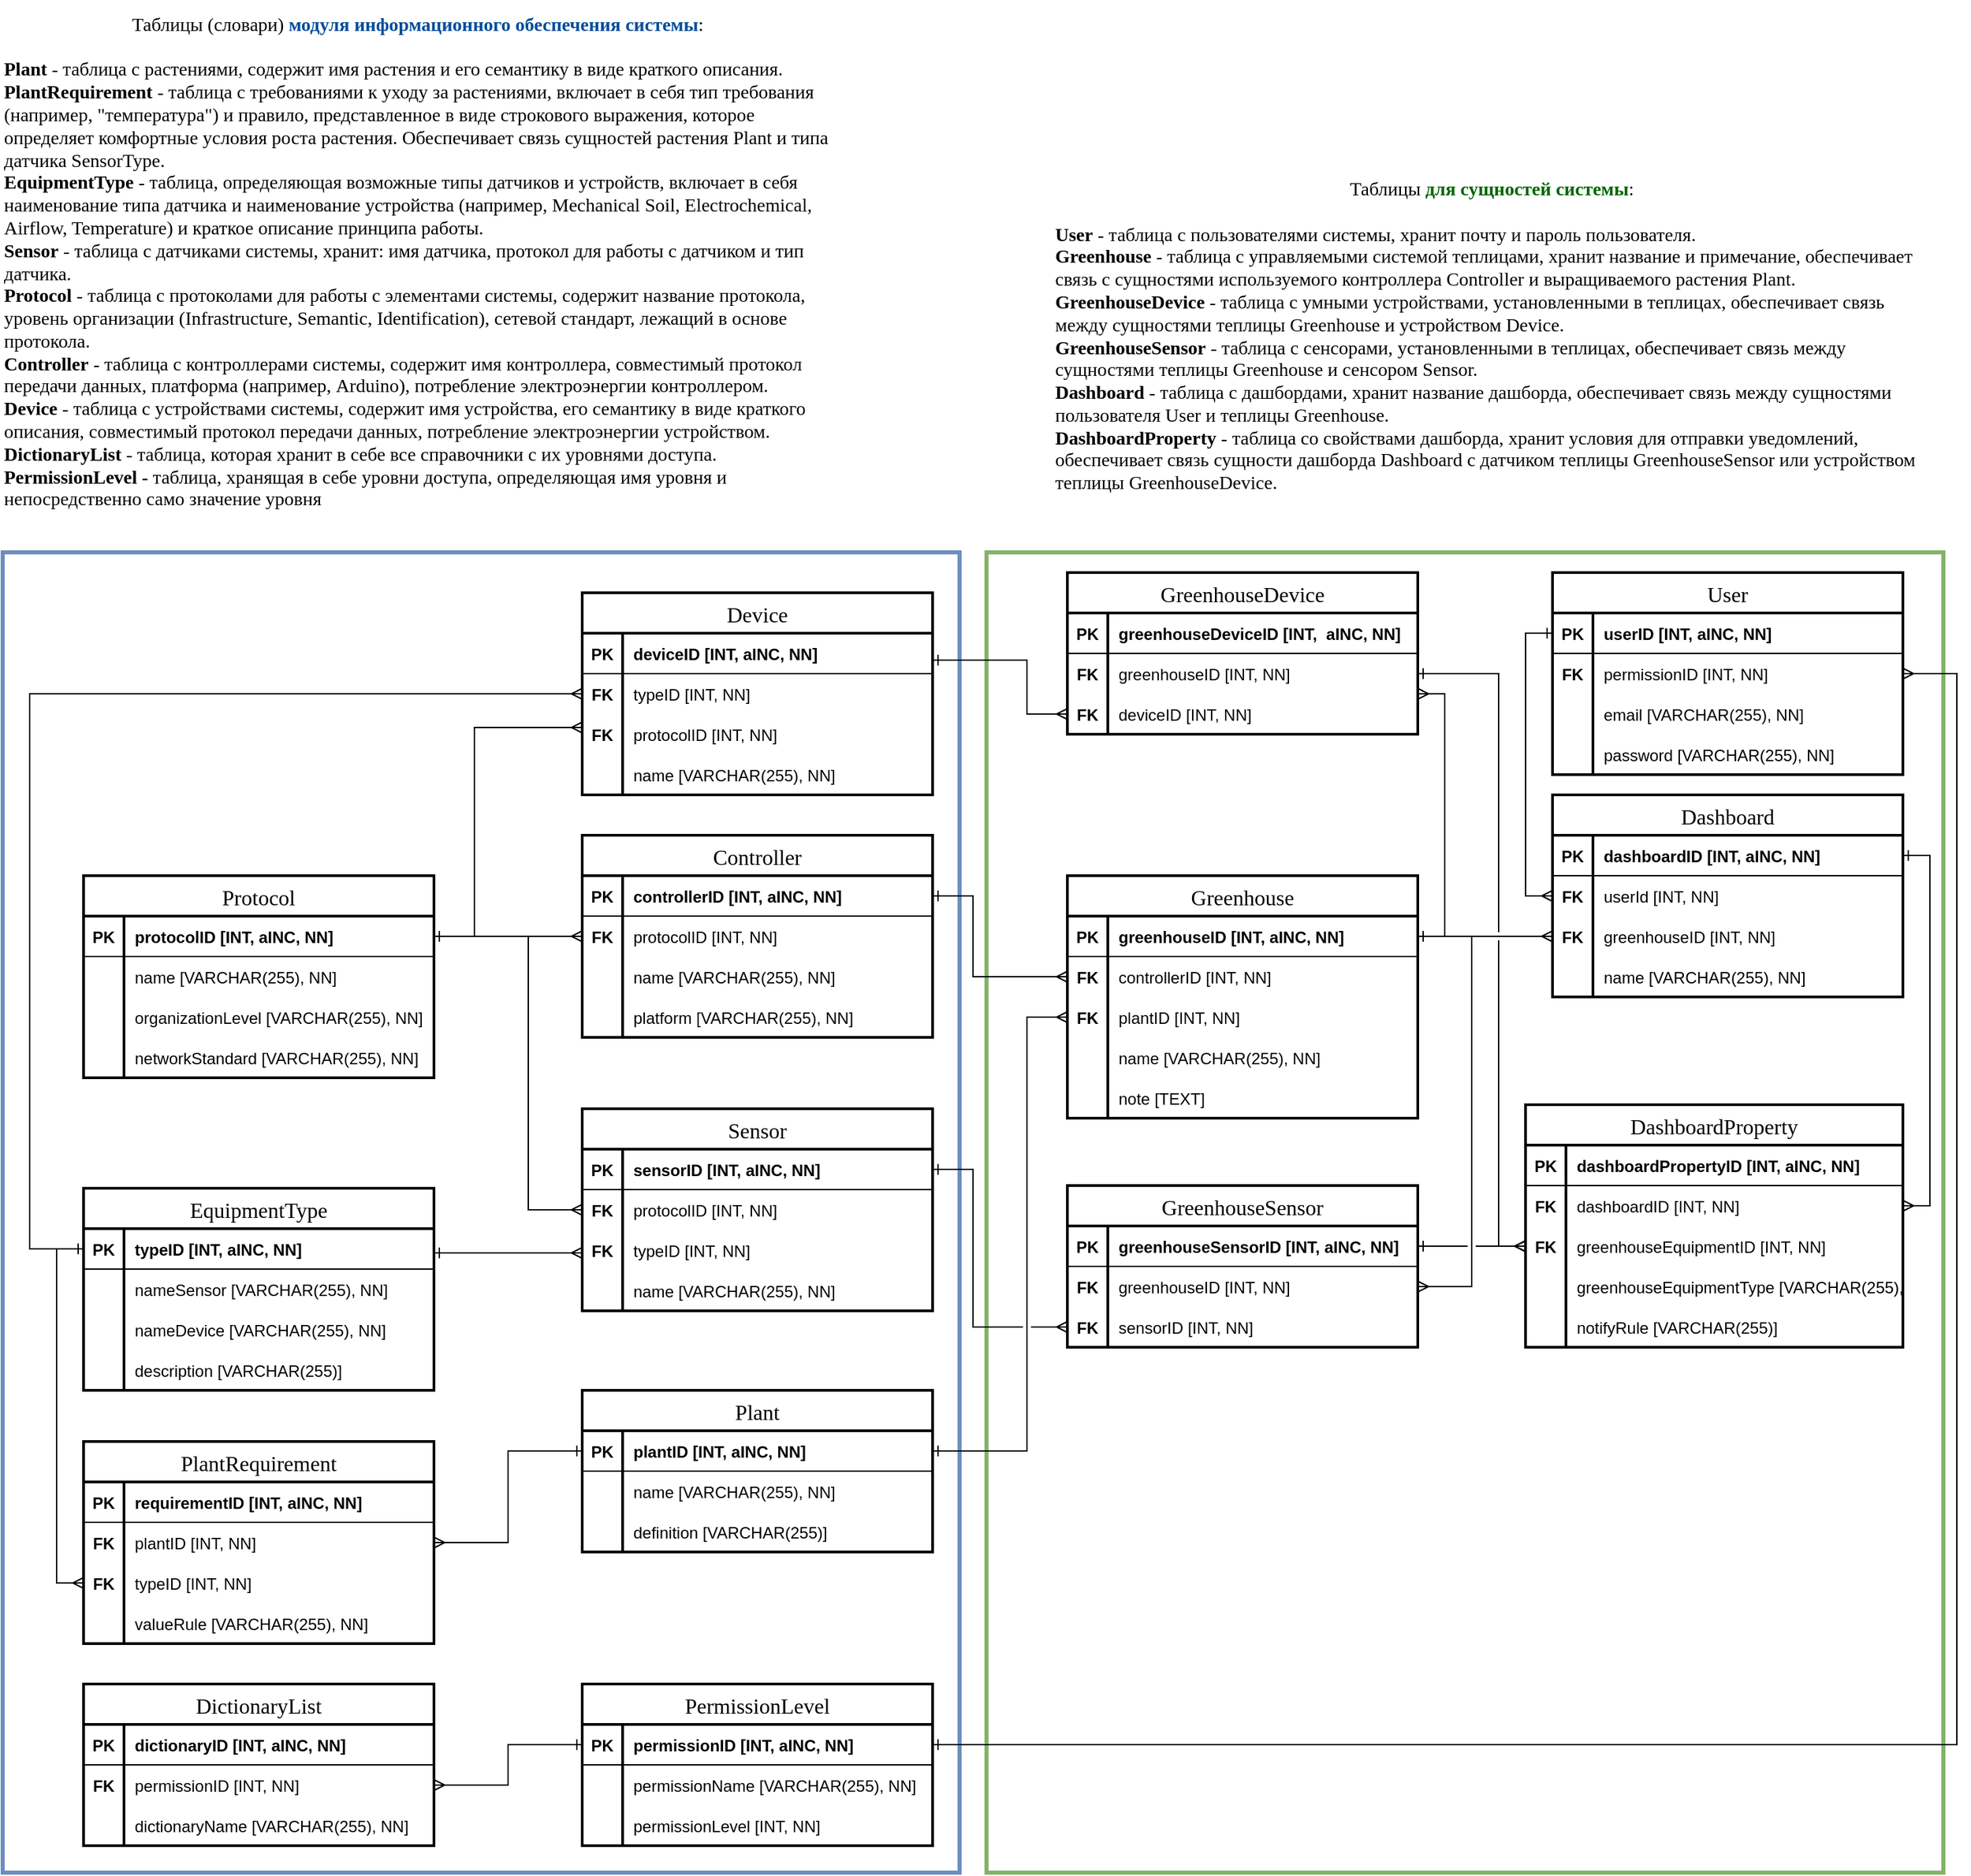 <mxfile version="20.7.4" type="google"><diagram id="R2lEEEUBdFMjLlhIrx00" name="Page-1"><mxGraphModel grid="1" page="1" gridSize="10" guides="1" tooltips="1" connect="1" arrows="1" fold="1" pageScale="1" pageWidth="850" pageHeight="1100" math="0" shadow="0" extFonts="Permanent Marker^https://fonts.googleapis.com/css?family=Permanent+Marker"><root><mxCell id="0"/><mxCell id="1" parent="0"/><mxCell id="ho11j4l20Kb6iprwJwwY-177" value="User" style="shape=table;startSize=30;container=1;collapsible=1;childLayout=tableLayout;fixedRows=1;rowLines=0;fontStyle=0;align=center;resizeLast=1;strokeWidth=2;fontFamily=Lucida Console;fontSize=16;" vertex="1" parent="1"><mxGeometry x="-2130.03" y="-3055" width="260" height="150" as="geometry"/></mxCell><mxCell id="ho11j4l20Kb6iprwJwwY-178" value="" style="shape=partialRectangle;collapsible=0;dropTarget=0;pointerEvents=0;fillColor=none;top=0;left=0;bottom=1;right=0;points=[[0,0.5],[1,0.5]];portConstraint=eastwest;" vertex="1" parent="ho11j4l20Kb6iprwJwwY-177"><mxGeometry y="30" width="260" height="30" as="geometry"/></mxCell><mxCell id="ho11j4l20Kb6iprwJwwY-179" value="PK" style="shape=partialRectangle;connectable=0;fillColor=none;top=0;left=0;bottom=0;right=0;fontStyle=1;overflow=hidden;" vertex="1" parent="ho11j4l20Kb6iprwJwwY-178"><mxGeometry width="30" height="30" as="geometry"><mxRectangle width="30" height="30" as="alternateBounds"/></mxGeometry></mxCell><mxCell id="ho11j4l20Kb6iprwJwwY-180" value="userID [INT, aINC, NN]" style="shape=partialRectangle;connectable=0;fillColor=none;top=0;left=0;bottom=0;right=0;align=left;spacingLeft=6;fontStyle=1;overflow=hidden;" vertex="1" parent="ho11j4l20Kb6iprwJwwY-178"><mxGeometry x="30" width="230" height="30" as="geometry"><mxRectangle width="230" height="30" as="alternateBounds"/></mxGeometry></mxCell><mxCell id="ho11j4l20Kb6iprwJwwY-184" value="" style="shape=partialRectangle;collapsible=0;dropTarget=0;pointerEvents=0;fillColor=none;top=0;left=0;bottom=0;right=0;points=[[0,0.5],[1,0.5]];portConstraint=eastwest;" vertex="1" parent="ho11j4l20Kb6iprwJwwY-177"><mxGeometry y="60" width="260" height="30" as="geometry"/></mxCell><mxCell id="ho11j4l20Kb6iprwJwwY-185" value="FK" style="shape=partialRectangle;connectable=0;fillColor=none;top=0;left=0;bottom=0;right=0;editable=1;overflow=hidden;fontStyle=1" vertex="1" parent="ho11j4l20Kb6iprwJwwY-184"><mxGeometry width="30" height="30" as="geometry"><mxRectangle width="30" height="30" as="alternateBounds"/></mxGeometry></mxCell><mxCell id="ho11j4l20Kb6iprwJwwY-186" value="permissionID [INT, NN]" style="shape=partialRectangle;connectable=0;fillColor=none;top=0;left=0;bottom=0;right=0;align=left;spacingLeft=6;overflow=hidden;fontColor=default;" vertex="1" parent="ho11j4l20Kb6iprwJwwY-184"><mxGeometry x="30" width="230" height="30" as="geometry"><mxRectangle width="230" height="30" as="alternateBounds"/></mxGeometry></mxCell><mxCell id="ho11j4l20Kb6iprwJwwY-181" value="" style="shape=partialRectangle;collapsible=0;dropTarget=0;pointerEvents=0;fillColor=none;top=0;left=0;bottom=0;right=0;points=[[0,0.5],[1,0.5]];portConstraint=eastwest;" vertex="1" parent="ho11j4l20Kb6iprwJwwY-177"><mxGeometry y="90" width="260" height="30" as="geometry"/></mxCell><mxCell id="ho11j4l20Kb6iprwJwwY-182" value="" style="shape=partialRectangle;connectable=0;fillColor=none;top=0;left=0;bottom=0;right=0;editable=1;overflow=hidden;fontStyle=1" vertex="1" parent="ho11j4l20Kb6iprwJwwY-181"><mxGeometry width="30" height="30" as="geometry"><mxRectangle width="30" height="30" as="alternateBounds"/></mxGeometry></mxCell><mxCell id="ho11j4l20Kb6iprwJwwY-183" value="email [VARCHAR(255), NN]" style="shape=partialRectangle;connectable=0;fillColor=none;top=0;left=0;bottom=0;right=0;align=left;spacingLeft=6;overflow=hidden;fontStyle=0" vertex="1" parent="ho11j4l20Kb6iprwJwwY-181"><mxGeometry x="30" width="230" height="30" as="geometry"><mxRectangle width="230" height="30" as="alternateBounds"/></mxGeometry></mxCell><mxCell id="fX-QwMS4X6h6R67KfNz6-90" value="" style="shape=partialRectangle;collapsible=0;dropTarget=0;pointerEvents=0;fillColor=none;top=0;left=0;bottom=0;right=0;points=[[0,0.5],[1,0.5]];portConstraint=eastwest;" vertex="1" parent="ho11j4l20Kb6iprwJwwY-177"><mxGeometry y="120" width="260" height="30" as="geometry"/></mxCell><mxCell id="fX-QwMS4X6h6R67KfNz6-91" value="" style="shape=partialRectangle;connectable=0;fillColor=none;top=0;left=0;bottom=0;right=0;editable=1;overflow=hidden;fontStyle=1" vertex="1" parent="fX-QwMS4X6h6R67KfNz6-90"><mxGeometry width="30" height="30" as="geometry"><mxRectangle width="30" height="30" as="alternateBounds"/></mxGeometry></mxCell><mxCell id="fX-QwMS4X6h6R67KfNz6-92" value="password [VARCHAR(255), NN]" style="shape=partialRectangle;connectable=0;fillColor=none;top=0;left=0;bottom=0;right=0;align=left;spacingLeft=6;overflow=hidden;fontStyle=0" vertex="1" parent="fX-QwMS4X6h6R67KfNz6-90"><mxGeometry x="30" width="230" height="30" as="geometry"><mxRectangle width="230" height="30" as="alternateBounds"/></mxGeometry></mxCell><mxCell id="DIdFgC2MHgOSZcxbxfYh-3" value="Sensor" style="shape=table;startSize=30;container=1;collapsible=1;childLayout=tableLayout;fixedRows=1;rowLines=0;fontStyle=0;align=center;resizeLast=1;strokeWidth=2;fontFamily=Lucida Console;fontSize=16;" vertex="1" parent="1"><mxGeometry x="-2850" y="-2657" width="260" height="150" as="geometry"><mxRectangle x="-2840" y="-2637" width="100" height="30" as="alternateBounds"/></mxGeometry></mxCell><mxCell id="DIdFgC2MHgOSZcxbxfYh-4" value="" style="shape=partialRectangle;collapsible=0;dropTarget=0;pointerEvents=0;fillColor=none;top=0;left=0;bottom=1;right=0;points=[[0,0.5],[1,0.5]];portConstraint=eastwest;" vertex="1" parent="DIdFgC2MHgOSZcxbxfYh-3"><mxGeometry y="30" width="260" height="30" as="geometry"/></mxCell><mxCell id="DIdFgC2MHgOSZcxbxfYh-5" value="PK" style="shape=partialRectangle;connectable=0;fillColor=none;top=0;left=0;bottom=0;right=0;fontStyle=1;overflow=hidden;" vertex="1" parent="DIdFgC2MHgOSZcxbxfYh-4"><mxGeometry width="30" height="30" as="geometry"><mxRectangle width="30" height="30" as="alternateBounds"/></mxGeometry></mxCell><mxCell id="DIdFgC2MHgOSZcxbxfYh-6" value="sensorID [INT, aINC, NN]" style="shape=partialRectangle;connectable=0;fillColor=none;top=0;left=0;bottom=0;right=0;align=left;spacingLeft=6;fontStyle=1;overflow=hidden;" vertex="1" parent="DIdFgC2MHgOSZcxbxfYh-4"><mxGeometry x="30" width="230" height="30" as="geometry"><mxRectangle width="230" height="30" as="alternateBounds"/></mxGeometry></mxCell><mxCell id="DIdFgC2MHgOSZcxbxfYh-7" value="" style="shape=partialRectangle;collapsible=0;dropTarget=0;pointerEvents=0;fillColor=none;top=0;left=0;bottom=0;right=0;points=[[0,0.5],[1,0.5]];portConstraint=eastwest;" vertex="1" parent="DIdFgC2MHgOSZcxbxfYh-3"><mxGeometry y="60" width="260" height="30" as="geometry"/></mxCell><mxCell id="DIdFgC2MHgOSZcxbxfYh-8" value="FK" style="shape=partialRectangle;connectable=0;fillColor=none;top=0;left=0;bottom=0;right=0;editable=1;overflow=hidden;fontStyle=1" vertex="1" parent="DIdFgC2MHgOSZcxbxfYh-7"><mxGeometry width="30" height="30" as="geometry"><mxRectangle width="30" height="30" as="alternateBounds"/></mxGeometry></mxCell><mxCell id="DIdFgC2MHgOSZcxbxfYh-9" value="protocolID [INT, NN]" style="shape=partialRectangle;connectable=0;fillColor=none;top=0;left=0;bottom=0;right=0;align=left;spacingLeft=6;overflow=hidden;" vertex="1" parent="DIdFgC2MHgOSZcxbxfYh-7"><mxGeometry x="30" width="230" height="30" as="geometry"><mxRectangle width="230" height="30" as="alternateBounds"/></mxGeometry></mxCell><mxCell id="DIdFgC2MHgOSZcxbxfYh-80" value="" style="shape=partialRectangle;collapsible=0;dropTarget=0;pointerEvents=0;fillColor=none;top=0;left=0;bottom=0;right=0;points=[[0,0.5],[1,0.5]];portConstraint=eastwest;" vertex="1" parent="DIdFgC2MHgOSZcxbxfYh-3"><mxGeometry y="90" width="260" height="30" as="geometry"/></mxCell><mxCell id="DIdFgC2MHgOSZcxbxfYh-81" value="FK" style="shape=partialRectangle;connectable=0;fillColor=none;top=0;left=0;bottom=0;right=0;editable=1;overflow=hidden;fontStyle=1" vertex="1" parent="DIdFgC2MHgOSZcxbxfYh-80"><mxGeometry width="30" height="30" as="geometry"><mxRectangle width="30" height="30" as="alternateBounds"/></mxGeometry></mxCell><mxCell id="DIdFgC2MHgOSZcxbxfYh-82" value="typeID [INT, NN]" style="shape=partialRectangle;connectable=0;fillColor=none;top=0;left=0;bottom=0;right=0;align=left;spacingLeft=6;overflow=hidden;" vertex="1" parent="DIdFgC2MHgOSZcxbxfYh-80"><mxGeometry x="30" width="230" height="30" as="geometry"><mxRectangle width="230" height="30" as="alternateBounds"/></mxGeometry></mxCell><mxCell id="DIdFgC2MHgOSZcxbxfYh-83" value="" style="shape=partialRectangle;collapsible=0;dropTarget=0;pointerEvents=0;fillColor=none;top=0;left=0;bottom=0;right=0;points=[[0,0.5],[1,0.5]];portConstraint=eastwest;" vertex="1" parent="DIdFgC2MHgOSZcxbxfYh-3"><mxGeometry y="120" width="260" height="30" as="geometry"/></mxCell><mxCell id="DIdFgC2MHgOSZcxbxfYh-84" value="" style="shape=partialRectangle;connectable=0;fillColor=none;top=0;left=0;bottom=0;right=0;editable=1;overflow=hidden;" vertex="1" parent="DIdFgC2MHgOSZcxbxfYh-83"><mxGeometry width="30" height="30" as="geometry"><mxRectangle width="30" height="30" as="alternateBounds"/></mxGeometry></mxCell><mxCell id="DIdFgC2MHgOSZcxbxfYh-85" value="name [VARCHAR(255), NN]" style="shape=partialRectangle;connectable=0;fillColor=none;top=0;left=0;bottom=0;right=0;align=left;spacingLeft=6;overflow=hidden;" vertex="1" parent="DIdFgC2MHgOSZcxbxfYh-83"><mxGeometry x="30" width="230" height="30" as="geometry"><mxRectangle width="230" height="30" as="alternateBounds"/></mxGeometry></mxCell><mxCell id="ho11j4l20Kb6iprwJwwY-187" value="Greenhouse" style="shape=table;startSize=30;container=1;collapsible=1;childLayout=tableLayout;fixedRows=1;rowLines=0;fontStyle=0;align=center;resizeLast=1;strokeWidth=2;fontFamily=Lucida Console;fontSize=16;" vertex="1" parent="1"><mxGeometry x="-2490" y="-2830" width="260" height="180" as="geometry"/></mxCell><mxCell id="ho11j4l20Kb6iprwJwwY-188" value="" style="shape=partialRectangle;collapsible=0;dropTarget=0;pointerEvents=0;fillColor=none;top=0;left=0;bottom=1;right=0;points=[[0,0.5],[1,0.5]];portConstraint=eastwest;strokeOpacity=100;fillOpacity=100;" vertex="1" parent="ho11j4l20Kb6iprwJwwY-187"><mxGeometry y="30" width="260" height="30" as="geometry"/></mxCell><mxCell id="ho11j4l20Kb6iprwJwwY-189" value="PK" style="shape=partialRectangle;connectable=0;fillColor=none;top=0;left=0;bottom=0;right=0;fontStyle=1;overflow=hidden;" vertex="1" parent="ho11j4l20Kb6iprwJwwY-188"><mxGeometry width="30" height="30" as="geometry"><mxRectangle width="30" height="30" as="alternateBounds"/></mxGeometry></mxCell><mxCell id="ho11j4l20Kb6iprwJwwY-190" value="greenhouseID [INT, aINC, NN]" style="shape=partialRectangle;connectable=0;fillColor=none;top=0;left=0;bottom=0;right=0;align=left;spacingLeft=6;fontStyle=1;overflow=hidden;" vertex="1" parent="ho11j4l20Kb6iprwJwwY-188"><mxGeometry x="30" width="230" height="30" as="geometry"><mxRectangle width="230" height="30" as="alternateBounds"/></mxGeometry></mxCell><mxCell id="ho11j4l20Kb6iprwJwwY-200" value="" style="shape=tableRow;horizontal=0;startSize=0;swimlaneHead=0;swimlaneBody=0;fillColor=none;collapsible=0;dropTarget=0;points=[[0,0.5],[1,0.5]];portConstraint=eastwest;top=0;left=0;right=0;bottom=0;" vertex="1" parent="ho11j4l20Kb6iprwJwwY-187"><mxGeometry y="60" width="260" height="30" as="geometry"/></mxCell><mxCell id="ho11j4l20Kb6iprwJwwY-201" value="FK" style="shape=partialRectangle;connectable=0;fillColor=none;top=0;left=0;bottom=0;right=0;editable=1;overflow=hidden;fontStyle=1" vertex="1" parent="ho11j4l20Kb6iprwJwwY-200"><mxGeometry width="30" height="30" as="geometry"><mxRectangle width="30" height="30" as="alternateBounds"/></mxGeometry></mxCell><mxCell id="ho11j4l20Kb6iprwJwwY-202" value="controllerID [INT, NN]" style="shape=partialRectangle;connectable=0;fillColor=none;top=0;left=0;bottom=0;right=0;align=left;spacingLeft=6;overflow=hidden;" vertex="1" parent="ho11j4l20Kb6iprwJwwY-200"><mxGeometry x="30" width="230" height="30" as="geometry"><mxRectangle width="230" height="30" as="alternateBounds"/></mxGeometry></mxCell><mxCell id="ho11j4l20Kb6iprwJwwY-194" value="" style="shape=partialRectangle;collapsible=0;dropTarget=0;pointerEvents=0;fillColor=none;top=0;left=0;bottom=0;right=0;points=[[0,0.5],[1,0.5]];portConstraint=eastwest;" vertex="1" parent="ho11j4l20Kb6iprwJwwY-187"><mxGeometry y="90" width="260" height="30" as="geometry"/></mxCell><mxCell id="ho11j4l20Kb6iprwJwwY-195" value="FK" style="shape=partialRectangle;connectable=0;fillColor=none;top=0;left=0;bottom=0;right=0;editable=1;overflow=hidden;fontStyle=1" vertex="1" parent="ho11j4l20Kb6iprwJwwY-194"><mxGeometry width="30" height="30" as="geometry"><mxRectangle width="30" height="30" as="alternateBounds"/></mxGeometry></mxCell><mxCell id="ho11j4l20Kb6iprwJwwY-196" value="plantID [INT, NN]" style="shape=partialRectangle;connectable=0;fillColor=none;top=0;left=0;bottom=0;right=0;align=left;spacingLeft=6;overflow=hidden;fontStyle=0" vertex="1" parent="ho11j4l20Kb6iprwJwwY-194"><mxGeometry x="30" width="230" height="30" as="geometry"><mxRectangle width="230" height="30" as="alternateBounds"/></mxGeometry></mxCell><mxCell id="ho11j4l20Kb6iprwJwwY-191" value="" style="shape=partialRectangle;collapsible=0;dropTarget=0;pointerEvents=0;fillColor=none;top=0;left=0;bottom=0;right=0;points=[[0,0.5],[1,0.5]];portConstraint=eastwest;" vertex="1" parent="ho11j4l20Kb6iprwJwwY-187"><mxGeometry y="120" width="260" height="30" as="geometry"/></mxCell><mxCell id="ho11j4l20Kb6iprwJwwY-192" value="" style="shape=partialRectangle;connectable=0;fillColor=none;top=0;left=0;bottom=0;right=0;editable=1;overflow=hidden;" vertex="1" parent="ho11j4l20Kb6iprwJwwY-191"><mxGeometry width="30" height="30" as="geometry"><mxRectangle width="30" height="30" as="alternateBounds"/></mxGeometry></mxCell><mxCell id="ho11j4l20Kb6iprwJwwY-193" value="name [VARCHAR(255), NN]" style="shape=partialRectangle;connectable=0;fillColor=none;top=0;left=0;bottom=0;right=0;align=left;spacingLeft=6;overflow=hidden;fontColor=default;" vertex="1" parent="ho11j4l20Kb6iprwJwwY-191"><mxGeometry x="30" width="230" height="30" as="geometry"><mxRectangle width="230" height="30" as="alternateBounds"/></mxGeometry></mxCell><mxCell id="ho11j4l20Kb6iprwJwwY-310" value="" style="shape=partialRectangle;collapsible=0;dropTarget=0;pointerEvents=0;fillColor=none;top=0;left=0;bottom=0;right=0;points=[[0,0.5],[1,0.5]];portConstraint=eastwest;" vertex="1" parent="ho11j4l20Kb6iprwJwwY-187"><mxGeometry y="150" width="260" height="30" as="geometry"/></mxCell><mxCell id="ho11j4l20Kb6iprwJwwY-311" value="" style="shape=partialRectangle;connectable=0;fillColor=none;top=0;left=0;bottom=0;right=0;editable=1;overflow=hidden;" vertex="1" parent="ho11j4l20Kb6iprwJwwY-310"><mxGeometry width="30" height="30" as="geometry"><mxRectangle width="30" height="30" as="alternateBounds"/></mxGeometry></mxCell><mxCell id="ho11j4l20Kb6iprwJwwY-312" value="note [TEXT]" style="shape=partialRectangle;connectable=0;fillColor=none;top=0;left=0;bottom=0;right=0;align=left;spacingLeft=6;overflow=hidden;fontColor=default;" vertex="1" parent="ho11j4l20Kb6iprwJwwY-310"><mxGeometry x="30" width="230" height="30" as="geometry"><mxRectangle width="230" height="30" as="alternateBounds"/></mxGeometry></mxCell><mxCell id="DIdFgC2MHgOSZcxbxfYh-13" value="Controller" style="shape=table;startSize=30;container=1;collapsible=1;childLayout=tableLayout;fixedRows=1;rowLines=0;fontStyle=0;align=center;resizeLast=1;strokeWidth=2;fontFamily=Lucida Console;fontSize=16;" vertex="1" parent="1"><mxGeometry x="-2850" y="-2860" width="260" height="150" as="geometry"/></mxCell><mxCell id="DIdFgC2MHgOSZcxbxfYh-14" value="" style="shape=partialRectangle;collapsible=0;dropTarget=0;pointerEvents=0;fillColor=none;top=0;left=0;bottom=1;right=0;points=[[0,0.5],[1,0.5]];portConstraint=eastwest;" vertex="1" parent="DIdFgC2MHgOSZcxbxfYh-13"><mxGeometry y="30" width="260" height="30" as="geometry"/></mxCell><mxCell id="DIdFgC2MHgOSZcxbxfYh-15" value="PK" style="shape=partialRectangle;connectable=0;fillColor=none;top=0;left=0;bottom=0;right=0;fontStyle=1;overflow=hidden;" vertex="1" parent="DIdFgC2MHgOSZcxbxfYh-14"><mxGeometry width="30" height="30" as="geometry"><mxRectangle width="30" height="30" as="alternateBounds"/></mxGeometry></mxCell><mxCell id="DIdFgC2MHgOSZcxbxfYh-16" value="controllerID [INT, aINC, NN]" style="shape=partialRectangle;connectable=0;fillColor=none;top=0;left=0;bottom=0;right=0;align=left;spacingLeft=6;fontStyle=1;overflow=hidden;" vertex="1" parent="DIdFgC2MHgOSZcxbxfYh-14"><mxGeometry x="30" width="230" height="30" as="geometry"><mxRectangle width="230" height="30" as="alternateBounds"/></mxGeometry></mxCell><mxCell id="DIdFgC2MHgOSZcxbxfYh-17" value="" style="shape=partialRectangle;collapsible=0;dropTarget=0;pointerEvents=0;fillColor=none;top=0;left=0;bottom=0;right=0;points=[[0,0.5],[1,0.5]];portConstraint=eastwest;" vertex="1" parent="DIdFgC2MHgOSZcxbxfYh-13"><mxGeometry y="60" width="260" height="30" as="geometry"/></mxCell><mxCell id="DIdFgC2MHgOSZcxbxfYh-18" value="FK" style="shape=partialRectangle;connectable=0;fillColor=none;top=0;left=0;bottom=0;right=0;editable=1;overflow=hidden;fontStyle=1" vertex="1" parent="DIdFgC2MHgOSZcxbxfYh-17"><mxGeometry width="30" height="30" as="geometry"><mxRectangle width="30" height="30" as="alternateBounds"/></mxGeometry></mxCell><mxCell id="DIdFgC2MHgOSZcxbxfYh-19" value="protocolID [INT, NN]" style="shape=partialRectangle;connectable=0;fillColor=none;top=0;left=0;bottom=0;right=0;align=left;spacingLeft=6;overflow=hidden;" vertex="1" parent="DIdFgC2MHgOSZcxbxfYh-17"><mxGeometry x="30" width="230" height="30" as="geometry"><mxRectangle width="230" height="30" as="alternateBounds"/></mxGeometry></mxCell><mxCell id="DIdFgC2MHgOSZcxbxfYh-20" value="" style="shape=partialRectangle;collapsible=0;dropTarget=0;pointerEvents=0;fillColor=none;top=0;left=0;bottom=0;right=0;points=[[0,0.5],[1,0.5]];portConstraint=eastwest;" vertex="1" parent="DIdFgC2MHgOSZcxbxfYh-13"><mxGeometry y="90" width="260" height="30" as="geometry"/></mxCell><mxCell id="DIdFgC2MHgOSZcxbxfYh-21" value="" style="shape=partialRectangle;connectable=0;fillColor=none;top=0;left=0;bottom=0;right=0;editable=1;overflow=hidden;" vertex="1" parent="DIdFgC2MHgOSZcxbxfYh-20"><mxGeometry width="30" height="30" as="geometry"><mxRectangle width="30" height="30" as="alternateBounds"/></mxGeometry></mxCell><mxCell id="DIdFgC2MHgOSZcxbxfYh-22" value="name [VARCHAR(255), NN]" style="shape=partialRectangle;connectable=0;fillColor=none;top=0;left=0;bottom=0;right=0;align=left;spacingLeft=6;overflow=hidden;" vertex="1" parent="DIdFgC2MHgOSZcxbxfYh-20"><mxGeometry x="30" width="230" height="30" as="geometry"><mxRectangle width="230" height="30" as="alternateBounds"/></mxGeometry></mxCell><mxCell id="DIdFgC2MHgOSZcxbxfYh-123" value="" style="shape=partialRectangle;collapsible=0;dropTarget=0;pointerEvents=0;fillColor=none;top=0;left=0;bottom=0;right=0;points=[[0,0.5],[1,0.5]];portConstraint=eastwest;" vertex="1" parent="DIdFgC2MHgOSZcxbxfYh-13"><mxGeometry y="120" width="260" height="30" as="geometry"/></mxCell><mxCell id="DIdFgC2MHgOSZcxbxfYh-124" value="" style="shape=partialRectangle;connectable=0;fillColor=none;top=0;left=0;bottom=0;right=0;editable=1;overflow=hidden;" vertex="1" parent="DIdFgC2MHgOSZcxbxfYh-123"><mxGeometry width="30" height="30" as="geometry"><mxRectangle width="30" height="30" as="alternateBounds"/></mxGeometry></mxCell><mxCell id="DIdFgC2MHgOSZcxbxfYh-125" value="platform [VARCHAR(255), NN]" style="shape=partialRectangle;connectable=0;fillColor=none;top=0;left=0;bottom=0;right=0;align=left;spacingLeft=6;overflow=hidden;" vertex="1" parent="DIdFgC2MHgOSZcxbxfYh-123"><mxGeometry x="30" width="230" height="30" as="geometry"><mxRectangle width="230" height="30" as="alternateBounds"/></mxGeometry></mxCell><mxCell id="DIdFgC2MHgOSZcxbxfYh-23" value="Protocol" style="shape=table;startSize=30;container=1;collapsible=1;childLayout=tableLayout;fixedRows=1;rowLines=0;fontStyle=0;align=center;resizeLast=1;strokeWidth=2;fontFamily=Lucida Console;fontSize=16;" vertex="1" parent="1"><mxGeometry x="-3220" y="-2830" width="260" height="150" as="geometry"/></mxCell><mxCell id="DIdFgC2MHgOSZcxbxfYh-24" value="" style="shape=partialRectangle;collapsible=0;dropTarget=0;pointerEvents=0;fillColor=none;top=0;left=0;bottom=1;right=0;points=[[0,0.5],[1,0.5]];portConstraint=eastwest;" vertex="1" parent="DIdFgC2MHgOSZcxbxfYh-23"><mxGeometry y="30" width="260" height="30" as="geometry"/></mxCell><mxCell id="DIdFgC2MHgOSZcxbxfYh-25" value="PK" style="shape=partialRectangle;connectable=0;fillColor=none;top=0;left=0;bottom=0;right=0;fontStyle=1;overflow=hidden;" vertex="1" parent="DIdFgC2MHgOSZcxbxfYh-24"><mxGeometry width="30" height="30" as="geometry"><mxRectangle width="30" height="30" as="alternateBounds"/></mxGeometry></mxCell><mxCell id="DIdFgC2MHgOSZcxbxfYh-26" value="protocolID [INT, aINC, NN]" style="shape=partialRectangle;connectable=0;fillColor=none;top=0;left=0;bottom=0;right=0;align=left;spacingLeft=6;fontStyle=1;overflow=hidden;" vertex="1" parent="DIdFgC2MHgOSZcxbxfYh-24"><mxGeometry x="30" width="230" height="30" as="geometry"><mxRectangle width="230" height="30" as="alternateBounds"/></mxGeometry></mxCell><mxCell id="DIdFgC2MHgOSZcxbxfYh-30" value="" style="shape=partialRectangle;collapsible=0;dropTarget=0;pointerEvents=0;fillColor=none;top=0;left=0;bottom=0;right=0;points=[[0,0.5],[1,0.5]];portConstraint=eastwest;" vertex="1" parent="DIdFgC2MHgOSZcxbxfYh-23"><mxGeometry y="60" width="260" height="30" as="geometry"/></mxCell><mxCell id="DIdFgC2MHgOSZcxbxfYh-31" value="" style="shape=partialRectangle;connectable=0;fillColor=none;top=0;left=0;bottom=0;right=0;editable=1;overflow=hidden;" vertex="1" parent="DIdFgC2MHgOSZcxbxfYh-30"><mxGeometry width="30" height="30" as="geometry"><mxRectangle width="30" height="30" as="alternateBounds"/></mxGeometry></mxCell><mxCell id="DIdFgC2MHgOSZcxbxfYh-32" value="name [VARCHAR(255), NN]" style="shape=partialRectangle;connectable=0;fillColor=none;top=0;left=0;bottom=0;right=0;align=left;spacingLeft=6;overflow=hidden;" vertex="1" parent="DIdFgC2MHgOSZcxbxfYh-30"><mxGeometry x="30" width="230" height="30" as="geometry"><mxRectangle width="230" height="30" as="alternateBounds"/></mxGeometry></mxCell><mxCell id="DIdFgC2MHgOSZcxbxfYh-142" value="" style="shape=partialRectangle;collapsible=0;dropTarget=0;pointerEvents=0;fillColor=none;top=0;left=0;bottom=0;right=0;points=[[0,0.5],[1,0.5]];portConstraint=eastwest;" vertex="1" parent="DIdFgC2MHgOSZcxbxfYh-23"><mxGeometry y="90" width="260" height="30" as="geometry"/></mxCell><mxCell id="DIdFgC2MHgOSZcxbxfYh-143" value="" style="shape=partialRectangle;connectable=0;fillColor=none;top=0;left=0;bottom=0;right=0;editable=1;overflow=hidden;" vertex="1" parent="DIdFgC2MHgOSZcxbxfYh-142"><mxGeometry width="30" height="30" as="geometry"><mxRectangle width="30" height="30" as="alternateBounds"/></mxGeometry></mxCell><mxCell id="DIdFgC2MHgOSZcxbxfYh-144" value="organizationLevel [VARCHAR(255), NN]" style="shape=partialRectangle;connectable=0;fillColor=none;top=0;left=0;bottom=0;right=0;align=left;spacingLeft=6;overflow=hidden;" vertex="1" parent="DIdFgC2MHgOSZcxbxfYh-142"><mxGeometry x="30" width="230" height="30" as="geometry"><mxRectangle width="230" height="30" as="alternateBounds"/></mxGeometry></mxCell><mxCell id="DIdFgC2MHgOSZcxbxfYh-139" value="" style="shape=partialRectangle;collapsible=0;dropTarget=0;pointerEvents=0;fillColor=none;top=0;left=0;bottom=0;right=0;points=[[0,0.5],[1,0.5]];portConstraint=eastwest;" vertex="1" parent="DIdFgC2MHgOSZcxbxfYh-23"><mxGeometry y="120" width="260" height="30" as="geometry"/></mxCell><mxCell id="DIdFgC2MHgOSZcxbxfYh-140" value="" style="shape=partialRectangle;connectable=0;fillColor=none;top=0;left=0;bottom=0;right=0;editable=1;overflow=hidden;" vertex="1" parent="DIdFgC2MHgOSZcxbxfYh-139"><mxGeometry width="30" height="30" as="geometry"><mxRectangle width="30" height="30" as="alternateBounds"/></mxGeometry></mxCell><mxCell id="DIdFgC2MHgOSZcxbxfYh-141" value="networkStandard [VARCHAR(255), NN]" style="shape=partialRectangle;connectable=0;fillColor=none;top=0;left=0;bottom=0;right=0;align=left;spacingLeft=6;overflow=hidden;" vertex="1" parent="DIdFgC2MHgOSZcxbxfYh-139"><mxGeometry x="30" width="230" height="30" as="geometry"><mxRectangle width="230" height="30" as="alternateBounds"/></mxGeometry></mxCell><mxCell id="ho11j4l20Kb6iprwJwwY-204" value="GreenhouseSensor" style="shape=table;startSize=30;container=1;collapsible=1;childLayout=tableLayout;fixedRows=1;rowLines=0;fontStyle=0;align=center;resizeLast=1;strokeWidth=2;fontFamily=Lucida Console;fontSize=16;" vertex="1" parent="1"><mxGeometry x="-2490" y="-2600" width="260" height="120" as="geometry"/></mxCell><mxCell id="ho11j4l20Kb6iprwJwwY-205" value="" style="shape=partialRectangle;collapsible=0;dropTarget=0;pointerEvents=0;fillColor=none;top=0;left=0;bottom=1;right=0;points=[[0,0.5],[1,0.5]];portConstraint=eastwest;" vertex="1" parent="ho11j4l20Kb6iprwJwwY-204"><mxGeometry y="30" width="260" height="30" as="geometry"/></mxCell><mxCell id="ho11j4l20Kb6iprwJwwY-206" value="PK" style="shape=partialRectangle;connectable=0;fillColor=none;top=0;left=0;bottom=0;right=0;fontStyle=1;overflow=hidden;" vertex="1" parent="ho11j4l20Kb6iprwJwwY-205"><mxGeometry width="30" height="30" as="geometry"><mxRectangle width="30" height="30" as="alternateBounds"/></mxGeometry></mxCell><mxCell id="ho11j4l20Kb6iprwJwwY-207" value="greenhouseSensorID [INT, aINC, NN]" style="shape=partialRectangle;connectable=0;fillColor=none;top=0;left=0;bottom=0;right=0;align=left;spacingLeft=6;fontStyle=1;overflow=hidden;" vertex="1" parent="ho11j4l20Kb6iprwJwwY-205"><mxGeometry x="30" width="230" height="30" as="geometry"><mxRectangle width="230" height="30" as="alternateBounds"/></mxGeometry></mxCell><mxCell id="ho11j4l20Kb6iprwJwwY-211" value="" style="shape=partialRectangle;collapsible=0;dropTarget=0;pointerEvents=0;fillColor=none;top=0;left=0;bottom=0;right=0;points=[[0,0.5],[1,0.5]];portConstraint=eastwest;" vertex="1" parent="ho11j4l20Kb6iprwJwwY-204"><mxGeometry y="60" width="260" height="30" as="geometry"/></mxCell><mxCell id="ho11j4l20Kb6iprwJwwY-212" value="FK" style="shape=partialRectangle;connectable=0;fillColor=none;top=0;left=0;bottom=0;right=0;editable=1;overflow=hidden;fontStyle=1" vertex="1" parent="ho11j4l20Kb6iprwJwwY-211"><mxGeometry width="30" height="30" as="geometry"><mxRectangle width="30" height="30" as="alternateBounds"/></mxGeometry></mxCell><mxCell id="ho11j4l20Kb6iprwJwwY-213" value="greenhouseID [INT, NN]" style="shape=partialRectangle;connectable=0;fillColor=none;top=0;left=0;bottom=0;right=0;align=left;spacingLeft=6;overflow=hidden;fontStyle=0" vertex="1" parent="ho11j4l20Kb6iprwJwwY-211"><mxGeometry x="30" width="230" height="30" as="geometry"><mxRectangle width="230" height="30" as="alternateBounds"/></mxGeometry></mxCell><mxCell id="ho11j4l20Kb6iprwJwwY-214" value="" style="shape=tableRow;horizontal=0;startSize=0;swimlaneHead=0;swimlaneBody=0;fillColor=none;collapsible=0;dropTarget=0;points=[[0,0.5],[1,0.5]];portConstraint=eastwest;top=0;left=0;right=0;bottom=0;" vertex="1" parent="ho11j4l20Kb6iprwJwwY-204"><mxGeometry y="90" width="260" height="30" as="geometry"/></mxCell><mxCell id="ho11j4l20Kb6iprwJwwY-215" value="FK" style="shape=partialRectangle;connectable=0;fillColor=none;top=0;left=0;bottom=0;right=0;editable=1;overflow=hidden;fontStyle=1" vertex="1" parent="ho11j4l20Kb6iprwJwwY-214"><mxGeometry width="30" height="30" as="geometry"><mxRectangle width="30" height="30" as="alternateBounds"/></mxGeometry></mxCell><mxCell id="ho11j4l20Kb6iprwJwwY-216" value="sensorID [INT, NN]" style="shape=partialRectangle;connectable=0;fillColor=none;top=0;left=0;bottom=0;right=0;align=left;spacingLeft=6;overflow=hidden;" vertex="1" parent="ho11j4l20Kb6iprwJwwY-214"><mxGeometry x="30" width="230" height="30" as="geometry"><mxRectangle width="230" height="30" as="alternateBounds"/></mxGeometry></mxCell><mxCell id="DIdFgC2MHgOSZcxbxfYh-35" value="Device" style="shape=table;startSize=30;container=1;collapsible=1;childLayout=tableLayout;fixedRows=1;rowLines=0;fontStyle=0;align=center;resizeLast=1;strokeWidth=2;fontFamily=Lucida Console;fontSize=16;" vertex="1" parent="1"><mxGeometry x="-2850" y="-3040" width="260" height="150" as="geometry"/></mxCell><mxCell id="DIdFgC2MHgOSZcxbxfYh-36" value="" style="shape=partialRectangle;collapsible=0;dropTarget=0;pointerEvents=0;fillColor=none;top=0;left=0;bottom=1;right=0;points=[[0,0.5],[1,0.5]];portConstraint=eastwest;" vertex="1" parent="DIdFgC2MHgOSZcxbxfYh-35"><mxGeometry y="30" width="260" height="30" as="geometry"/></mxCell><mxCell id="DIdFgC2MHgOSZcxbxfYh-37" value="PK" style="shape=partialRectangle;connectable=0;fillColor=none;top=0;left=0;bottom=0;right=0;fontStyle=1;overflow=hidden;" vertex="1" parent="DIdFgC2MHgOSZcxbxfYh-36"><mxGeometry width="30" height="30" as="geometry"><mxRectangle width="30" height="30" as="alternateBounds"/></mxGeometry></mxCell><mxCell id="DIdFgC2MHgOSZcxbxfYh-38" value="deviceID [INT, aINC, NN]" style="shape=partialRectangle;connectable=0;fillColor=none;top=0;left=0;bottom=0;right=0;align=left;spacingLeft=6;fontStyle=1;overflow=hidden;" vertex="1" parent="DIdFgC2MHgOSZcxbxfYh-36"><mxGeometry x="30" width="230" height="30" as="geometry"><mxRectangle width="230" height="30" as="alternateBounds"/></mxGeometry></mxCell><mxCell id="ho11j4l20Kb6iprwJwwY-250" value="" style="shape=tableRow;horizontal=0;startSize=0;swimlaneHead=0;swimlaneBody=0;fillColor=none;collapsible=0;dropTarget=0;points=[[0,0.5],[1,0.5]];portConstraint=eastwest;top=0;left=0;right=0;bottom=0;" vertex="1" parent="DIdFgC2MHgOSZcxbxfYh-35"><mxGeometry y="60" width="260" height="30" as="geometry"/></mxCell><mxCell id="ho11j4l20Kb6iprwJwwY-251" value="FK" style="shape=partialRectangle;connectable=0;fillColor=none;top=0;left=0;bottom=0;right=0;editable=1;overflow=hidden;fontStyle=1" vertex="1" parent="ho11j4l20Kb6iprwJwwY-250"><mxGeometry width="30" height="30" as="geometry"><mxRectangle width="30" height="30" as="alternateBounds"/></mxGeometry></mxCell><mxCell id="ho11j4l20Kb6iprwJwwY-252" value="typeID [INT, NN]" style="shape=partialRectangle;connectable=0;fillColor=none;top=0;left=0;bottom=0;right=0;align=left;spacingLeft=6;overflow=hidden;" vertex="1" parent="ho11j4l20Kb6iprwJwwY-250"><mxGeometry x="30" width="230" height="30" as="geometry"><mxRectangle width="230" height="30" as="alternateBounds"/></mxGeometry></mxCell><mxCell id="DIdFgC2MHgOSZcxbxfYh-39" value="" style="shape=partialRectangle;collapsible=0;dropTarget=0;pointerEvents=0;fillColor=none;top=0;left=0;bottom=0;right=0;points=[[0,0.5],[1,0.5]];portConstraint=eastwest;" vertex="1" parent="DIdFgC2MHgOSZcxbxfYh-35"><mxGeometry y="90" width="260" height="30" as="geometry"/></mxCell><mxCell id="DIdFgC2MHgOSZcxbxfYh-40" value="FK" style="shape=partialRectangle;connectable=0;fillColor=none;top=0;left=0;bottom=0;right=0;editable=1;overflow=hidden;fontStyle=1" vertex="1" parent="DIdFgC2MHgOSZcxbxfYh-39"><mxGeometry width="30" height="30" as="geometry"><mxRectangle width="30" height="30" as="alternateBounds"/></mxGeometry></mxCell><mxCell id="DIdFgC2MHgOSZcxbxfYh-41" value="protocolID [INT, NN]" style="shape=partialRectangle;connectable=0;fillColor=none;top=0;left=0;bottom=0;right=0;align=left;spacingLeft=6;overflow=hidden;" vertex="1" parent="DIdFgC2MHgOSZcxbxfYh-39"><mxGeometry x="30" width="230" height="30" as="geometry"><mxRectangle width="230" height="30" as="alternateBounds"/></mxGeometry></mxCell><mxCell id="DIdFgC2MHgOSZcxbxfYh-42" value="" style="shape=partialRectangle;collapsible=0;dropTarget=0;pointerEvents=0;fillColor=none;top=0;left=0;bottom=0;right=0;points=[[0,0.5],[1,0.5]];portConstraint=eastwest;" vertex="1" parent="DIdFgC2MHgOSZcxbxfYh-35"><mxGeometry y="120" width="260" height="30" as="geometry"/></mxCell><mxCell id="DIdFgC2MHgOSZcxbxfYh-43" value="" style="shape=partialRectangle;connectable=0;fillColor=none;top=0;left=0;bottom=0;right=0;editable=1;overflow=hidden;" vertex="1" parent="DIdFgC2MHgOSZcxbxfYh-42"><mxGeometry width="30" height="30" as="geometry"><mxRectangle width="30" height="30" as="alternateBounds"/></mxGeometry></mxCell><mxCell id="DIdFgC2MHgOSZcxbxfYh-44" value="name [VARCHAR(255), NN]" style="shape=partialRectangle;connectable=0;fillColor=none;top=0;left=0;bottom=0;right=0;align=left;spacingLeft=6;overflow=hidden;" vertex="1" parent="DIdFgC2MHgOSZcxbxfYh-42"><mxGeometry x="30" width="230" height="30" as="geometry"><mxRectangle width="230" height="30" as="alternateBounds"/></mxGeometry></mxCell><mxCell id="ho11j4l20Kb6iprwJwwY-217" value="GreenhouseDevice" style="shape=table;startSize=30;container=1;collapsible=1;childLayout=tableLayout;fixedRows=1;rowLines=0;fontStyle=0;align=center;resizeLast=1;strokeWidth=2;fontFamily=Lucida Console;fontSize=16;" vertex="1" parent="1"><mxGeometry x="-2490" y="-3055" width="260" height="120" as="geometry"/></mxCell><mxCell id="ho11j4l20Kb6iprwJwwY-218" value="" style="shape=partialRectangle;collapsible=0;dropTarget=0;pointerEvents=0;fillColor=none;top=0;left=0;bottom=1;right=0;points=[[0,0.5],[1,0.5]];portConstraint=eastwest;" vertex="1" parent="ho11j4l20Kb6iprwJwwY-217"><mxGeometry y="30" width="260" height="30" as="geometry"/></mxCell><mxCell id="ho11j4l20Kb6iprwJwwY-219" value="PK" style="shape=partialRectangle;connectable=0;fillColor=none;top=0;left=0;bottom=0;right=0;fontStyle=1;overflow=hidden;" vertex="1" parent="ho11j4l20Kb6iprwJwwY-218"><mxGeometry width="30" height="30" as="geometry"><mxRectangle width="30" height="30" as="alternateBounds"/></mxGeometry></mxCell><mxCell id="ho11j4l20Kb6iprwJwwY-220" value="greenhouseDeviceID [INT,  aINC, NN]" style="shape=partialRectangle;connectable=0;fillColor=none;top=0;left=0;bottom=0;right=0;align=left;spacingLeft=6;fontStyle=1;overflow=hidden;" vertex="1" parent="ho11j4l20Kb6iprwJwwY-218"><mxGeometry x="30" width="230" height="30" as="geometry"><mxRectangle width="230" height="30" as="alternateBounds"/></mxGeometry></mxCell><mxCell id="ho11j4l20Kb6iprwJwwY-224" value="" style="shape=partialRectangle;collapsible=0;dropTarget=0;pointerEvents=0;fillColor=none;top=0;left=0;bottom=0;right=0;points=[[0,0.5],[1,0.5]];portConstraint=eastwest;" vertex="1" parent="ho11j4l20Kb6iprwJwwY-217"><mxGeometry y="60" width="260" height="30" as="geometry"/></mxCell><mxCell id="ho11j4l20Kb6iprwJwwY-225" value="FK" style="shape=partialRectangle;connectable=0;fillColor=none;top=0;left=0;bottom=0;right=0;editable=1;overflow=hidden;fontStyle=1" vertex="1" parent="ho11j4l20Kb6iprwJwwY-224"><mxGeometry width="30" height="30" as="geometry"><mxRectangle width="30" height="30" as="alternateBounds"/></mxGeometry></mxCell><mxCell id="ho11j4l20Kb6iprwJwwY-226" value="greenhouseID [INT, NN]" style="shape=partialRectangle;connectable=0;fillColor=none;top=0;left=0;bottom=0;right=0;align=left;spacingLeft=6;overflow=hidden;fontStyle=0" vertex="1" parent="ho11j4l20Kb6iprwJwwY-224"><mxGeometry x="30" width="230" height="30" as="geometry"><mxRectangle width="230" height="30" as="alternateBounds"/></mxGeometry></mxCell><mxCell id="ho11j4l20Kb6iprwJwwY-227" value="" style="shape=tableRow;horizontal=0;startSize=0;swimlaneHead=0;swimlaneBody=0;fillColor=none;collapsible=0;dropTarget=0;points=[[0,0.5],[1,0.5]];portConstraint=eastwest;top=0;left=0;right=0;bottom=0;" vertex="1" parent="ho11j4l20Kb6iprwJwwY-217"><mxGeometry y="90" width="260" height="30" as="geometry"/></mxCell><mxCell id="ho11j4l20Kb6iprwJwwY-228" value="FK" style="shape=partialRectangle;connectable=0;fillColor=none;top=0;left=0;bottom=0;right=0;editable=1;overflow=hidden;fontStyle=1" vertex="1" parent="ho11j4l20Kb6iprwJwwY-227"><mxGeometry width="30" height="30" as="geometry"><mxRectangle width="30" height="30" as="alternateBounds"/></mxGeometry></mxCell><mxCell id="ho11j4l20Kb6iprwJwwY-229" value="deviceID [INT, NN]" style="shape=partialRectangle;connectable=0;fillColor=none;top=0;left=0;bottom=0;right=0;align=left;spacingLeft=6;overflow=hidden;" vertex="1" parent="ho11j4l20Kb6iprwJwwY-227"><mxGeometry x="30" width="230" height="30" as="geometry"><mxRectangle width="230" height="30" as="alternateBounds"/></mxGeometry></mxCell><mxCell id="DIdFgC2MHgOSZcxbxfYh-47" value="Plant" style="shape=table;startSize=30;container=1;collapsible=1;childLayout=tableLayout;fixedRows=1;rowLines=0;fontStyle=0;align=center;resizeLast=1;strokeWidth=2;fontFamily=Lucida Console;fontSize=16;" vertex="1" parent="1"><mxGeometry x="-2850" y="-2448" width="260" height="120" as="geometry"/></mxCell><mxCell id="DIdFgC2MHgOSZcxbxfYh-48" value="" style="shape=partialRectangle;collapsible=0;dropTarget=0;pointerEvents=0;fillColor=none;top=0;left=0;bottom=1;right=0;points=[[0,0.5],[1,0.5]];portConstraint=eastwest;" vertex="1" parent="DIdFgC2MHgOSZcxbxfYh-47"><mxGeometry y="30" width="260" height="30" as="geometry"/></mxCell><mxCell id="DIdFgC2MHgOSZcxbxfYh-49" value="PK" style="shape=partialRectangle;connectable=0;fillColor=none;top=0;left=0;bottom=0;right=0;fontStyle=1;overflow=hidden;" vertex="1" parent="DIdFgC2MHgOSZcxbxfYh-48"><mxGeometry width="30" height="30" as="geometry"><mxRectangle width="30" height="30" as="alternateBounds"/></mxGeometry></mxCell><mxCell id="DIdFgC2MHgOSZcxbxfYh-50" value="plantID [INT, aINC, NN]" style="shape=partialRectangle;connectable=0;fillColor=none;top=0;left=0;bottom=0;right=0;align=left;spacingLeft=6;fontStyle=1;overflow=hidden;" vertex="1" parent="DIdFgC2MHgOSZcxbxfYh-48"><mxGeometry x="30" width="230" height="30" as="geometry"><mxRectangle width="230" height="30" as="alternateBounds"/></mxGeometry></mxCell><mxCell id="DIdFgC2MHgOSZcxbxfYh-54" value="" style="shape=partialRectangle;collapsible=0;dropTarget=0;pointerEvents=0;fillColor=none;top=0;left=0;bottom=0;right=0;points=[[0,0.5],[1,0.5]];portConstraint=eastwest;" vertex="1" parent="DIdFgC2MHgOSZcxbxfYh-47"><mxGeometry y="60" width="260" height="30" as="geometry"/></mxCell><mxCell id="DIdFgC2MHgOSZcxbxfYh-55" value="" style="shape=partialRectangle;connectable=0;fillColor=none;top=0;left=0;bottom=0;right=0;editable=1;overflow=hidden;" vertex="1" parent="DIdFgC2MHgOSZcxbxfYh-54"><mxGeometry width="30" height="30" as="geometry"><mxRectangle width="30" height="30" as="alternateBounds"/></mxGeometry></mxCell><mxCell id="DIdFgC2MHgOSZcxbxfYh-56" value="name [VARCHAR(255), NN]" style="shape=partialRectangle;connectable=0;fillColor=none;top=0;left=0;bottom=0;right=0;align=left;spacingLeft=6;overflow=hidden;" vertex="1" parent="DIdFgC2MHgOSZcxbxfYh-54"><mxGeometry x="30" width="230" height="30" as="geometry"><mxRectangle width="230" height="30" as="alternateBounds"/></mxGeometry></mxCell><mxCell id="DIdFgC2MHgOSZcxbxfYh-100" value="" style="shape=partialRectangle;collapsible=0;dropTarget=0;pointerEvents=0;fillColor=none;top=0;left=0;bottom=0;right=0;points=[[0,0.5],[1,0.5]];portConstraint=eastwest;" vertex="1" parent="DIdFgC2MHgOSZcxbxfYh-47"><mxGeometry y="90" width="260" height="30" as="geometry"/></mxCell><mxCell id="DIdFgC2MHgOSZcxbxfYh-101" value="" style="shape=partialRectangle;connectable=0;fillColor=none;top=0;left=0;bottom=0;right=0;editable=1;overflow=hidden;" vertex="1" parent="DIdFgC2MHgOSZcxbxfYh-100"><mxGeometry width="30" height="30" as="geometry"><mxRectangle width="30" height="30" as="alternateBounds"/></mxGeometry></mxCell><mxCell id="DIdFgC2MHgOSZcxbxfYh-102" value="definition [VARCHAR(255)]" style="shape=partialRectangle;connectable=0;fillColor=none;top=0;left=0;bottom=0;right=0;align=left;spacingLeft=6;overflow=hidden;" vertex="1" parent="DIdFgC2MHgOSZcxbxfYh-100"><mxGeometry x="30" width="230" height="30" as="geometry"><mxRectangle width="230" height="30" as="alternateBounds"/></mxGeometry></mxCell><mxCell id="DIdFgC2MHgOSZcxbxfYh-57" value="" style="rounded=0;whiteSpace=wrap;html=1;strokeWidth=3;strokeColor=#6c8ebf;fillColor=none;" vertex="1" parent="1"><mxGeometry x="-3280" y="-3070" width="710" height="980" as="geometry"/></mxCell><mxCell id="DIdFgC2MHgOSZcxbxfYh-58" value="" style="rounded=0;whiteSpace=wrap;html=1;strokeWidth=3;strokeColor=#82b366;fillColor=none;" vertex="1" parent="1"><mxGeometry x="-2550" y="-3070" width="710" height="980" as="geometry"/></mxCell><mxCell id="ho11j4l20Kb6iprwJwwY-231" style="edgeStyle=orthogonalEdgeStyle;rounded=0;orthogonalLoop=1;jettySize=auto;html=1;endArrow=ERone;endFill=0;startArrow=ERmany;startFill=0;" edge="1" parent="1" source="ho11j4l20Kb6iprwJwwY-224" target="ho11j4l20Kb6iprwJwwY-188"><mxGeometry relative="1" as="geometry"><Array as="points"><mxPoint x="-2210" y="-2965"/><mxPoint x="-2210" y="-2785"/></Array></mxGeometry></mxCell><mxCell id="ho11j4l20Kb6iprwJwwY-234" style="edgeStyle=orthogonalEdgeStyle;rounded=0;orthogonalLoop=1;jettySize=auto;html=1;startArrow=ERone;startFill=0;endArrow=ERmany;endFill=0;" edge="1" parent="1" source="ho11j4l20Kb6iprwJwwY-188" target="ho11j4l20Kb6iprwJwwY-211"><mxGeometry relative="1" as="geometry"><Array as="points"><mxPoint x="-2190" y="-2785"/><mxPoint x="-2190" y="-2525"/></Array></mxGeometry></mxCell><mxCell id="ho11j4l20Kb6iprwJwwY-235" style="edgeStyle=orthogonalEdgeStyle;rounded=0;orthogonalLoop=1;jettySize=auto;html=1;entryX=0;entryY=0.5;entryDx=0;entryDy=0;startArrow=ERone;startFill=0;endArrow=ERmany;endFill=0;" edge="1" parent="1" source="DIdFgC2MHgOSZcxbxfYh-14" target="ho11j4l20Kb6iprwJwwY-200"><mxGeometry relative="1" as="geometry"><Array as="points"><mxPoint x="-2560" y="-2815"/><mxPoint x="-2560" y="-2755"/></Array></mxGeometry></mxCell><mxCell id="DIdFgC2MHgOSZcxbxfYh-61" value="EquipmentType" style="shape=table;startSize=30;container=1;collapsible=1;childLayout=tableLayout;fixedRows=1;rowLines=0;fontStyle=0;align=center;resizeLast=1;strokeWidth=2;fontFamily=Lucida Console;fontSize=16;" vertex="1" parent="1"><mxGeometry x="-3220" y="-2598" width="260" height="150" as="geometry"/></mxCell><mxCell id="DIdFgC2MHgOSZcxbxfYh-62" value="" style="shape=partialRectangle;collapsible=0;dropTarget=0;pointerEvents=0;fillColor=none;top=0;left=0;bottom=1;right=0;points=[[0,0.5],[1,0.5]];portConstraint=eastwest;" vertex="1" parent="DIdFgC2MHgOSZcxbxfYh-61"><mxGeometry y="30" width="260" height="30" as="geometry"/></mxCell><mxCell id="DIdFgC2MHgOSZcxbxfYh-63" value="PK" style="shape=partialRectangle;connectable=0;fillColor=none;top=0;left=0;bottom=0;right=0;fontStyle=1;overflow=hidden;" vertex="1" parent="DIdFgC2MHgOSZcxbxfYh-62"><mxGeometry width="30" height="30" as="geometry"><mxRectangle width="30" height="30" as="alternateBounds"/></mxGeometry></mxCell><mxCell id="DIdFgC2MHgOSZcxbxfYh-64" value="typeID [INT, aINC, NN]" style="shape=partialRectangle;connectable=0;fillColor=none;top=0;left=0;bottom=0;right=0;align=left;spacingLeft=6;fontStyle=1;overflow=hidden;" vertex="1" parent="DIdFgC2MHgOSZcxbxfYh-62"><mxGeometry x="30" width="230" height="30" as="geometry"><mxRectangle width="230" height="30" as="alternateBounds"/></mxGeometry></mxCell><mxCell id="DIdFgC2MHgOSZcxbxfYh-68" value="" style="shape=partialRectangle;collapsible=0;dropTarget=0;pointerEvents=0;fillColor=none;top=0;left=0;bottom=0;right=0;points=[[0,0.5],[1,0.5]];portConstraint=eastwest;" vertex="1" parent="DIdFgC2MHgOSZcxbxfYh-61"><mxGeometry y="60" width="260" height="30" as="geometry"/></mxCell><mxCell id="DIdFgC2MHgOSZcxbxfYh-69" value="" style="shape=partialRectangle;connectable=0;fillColor=none;top=0;left=0;bottom=0;right=0;editable=1;overflow=hidden;" vertex="1" parent="DIdFgC2MHgOSZcxbxfYh-68"><mxGeometry width="30" height="30" as="geometry"><mxRectangle width="30" height="30" as="alternateBounds"/></mxGeometry></mxCell><mxCell id="DIdFgC2MHgOSZcxbxfYh-70" value="nameSensor [VARCHAR(255), NN]" style="shape=partialRectangle;connectable=0;fillColor=none;top=0;left=0;bottom=0;right=0;align=left;spacingLeft=6;overflow=hidden;" vertex="1" parent="DIdFgC2MHgOSZcxbxfYh-68"><mxGeometry x="30" width="230" height="30" as="geometry"><mxRectangle width="230" height="30" as="alternateBounds"/></mxGeometry></mxCell><mxCell id="f1mVmb67gBZRslA2wzW_-12" value="" style="shape=partialRectangle;collapsible=0;dropTarget=0;pointerEvents=0;fillColor=none;top=0;left=0;bottom=0;right=0;points=[[0,0.5],[1,0.5]];portConstraint=eastwest;" vertex="1" parent="DIdFgC2MHgOSZcxbxfYh-61"><mxGeometry y="90" width="260" height="30" as="geometry"/></mxCell><mxCell id="f1mVmb67gBZRslA2wzW_-13" value="" style="shape=partialRectangle;connectable=0;fillColor=none;top=0;left=0;bottom=0;right=0;editable=1;overflow=hidden;" vertex="1" parent="f1mVmb67gBZRslA2wzW_-12"><mxGeometry width="30" height="30" as="geometry"><mxRectangle width="30" height="30" as="alternateBounds"/></mxGeometry></mxCell><mxCell id="f1mVmb67gBZRslA2wzW_-14" value="nameDevice [VARCHAR(255), NN]" style="shape=partialRectangle;connectable=0;fillColor=none;top=0;left=0;bottom=0;right=0;align=left;spacingLeft=6;overflow=hidden;" vertex="1" parent="f1mVmb67gBZRslA2wzW_-12"><mxGeometry x="30" width="230" height="30" as="geometry"><mxRectangle width="230" height="30" as="alternateBounds"/></mxGeometry></mxCell><mxCell id="DIdFgC2MHgOSZcxbxfYh-136" value="" style="shape=partialRectangle;collapsible=0;dropTarget=0;pointerEvents=0;fillColor=none;top=0;left=0;bottom=0;right=0;points=[[0,0.5],[1,0.5]];portConstraint=eastwest;" vertex="1" parent="DIdFgC2MHgOSZcxbxfYh-61"><mxGeometry y="120" width="260" height="30" as="geometry"/></mxCell><mxCell id="DIdFgC2MHgOSZcxbxfYh-137" value="" style="shape=partialRectangle;connectable=0;fillColor=none;top=0;left=0;bottom=0;right=0;editable=1;overflow=hidden;" vertex="1" parent="DIdFgC2MHgOSZcxbxfYh-136"><mxGeometry width="30" height="30" as="geometry"><mxRectangle width="30" height="30" as="alternateBounds"/></mxGeometry></mxCell><mxCell id="DIdFgC2MHgOSZcxbxfYh-138" value="description [VARCHAR(255)]" style="shape=partialRectangle;connectable=0;fillColor=none;top=0;left=0;bottom=0;right=0;align=left;spacingLeft=6;overflow=hidden;" vertex="1" parent="DIdFgC2MHgOSZcxbxfYh-136"><mxGeometry x="30" width="230" height="30" as="geometry"><mxRectangle width="230" height="30" as="alternateBounds"/></mxGeometry></mxCell><mxCell id="ho11j4l20Kb6iprwJwwY-236" style="edgeStyle=orthogonalEdgeStyle;rounded=0;orthogonalLoop=1;jettySize=auto;html=1;startArrow=ERmany;startFill=0;endArrow=ERone;endFill=0;" edge="1" parent="1" source="ho11j4l20Kb6iprwJwwY-194" target="DIdFgC2MHgOSZcxbxfYh-48"><mxGeometry relative="1" as="geometry"><Array as="points"><mxPoint x="-2520" y="-2725"/><mxPoint x="-2520" y="-2403"/></Array></mxGeometry></mxCell><mxCell id="ho11j4l20Kb6iprwJwwY-237" style="edgeStyle=orthogonalEdgeStyle;rounded=0;orthogonalLoop=1;jettySize=auto;html=1;startArrow=ERmany;startFill=0;endArrow=ERone;endFill=0;jumpStyle=gap;" edge="1" parent="1" source="ho11j4l20Kb6iprwJwwY-227" target="DIdFgC2MHgOSZcxbxfYh-36"><mxGeometry relative="1" as="geometry"><Array as="points"><mxPoint x="-2520" y="-2950"/><mxPoint x="-2520" y="-2990"/></Array></mxGeometry></mxCell><mxCell id="ho11j4l20Kb6iprwJwwY-238" style="edgeStyle=orthogonalEdgeStyle;rounded=0;orthogonalLoop=1;jettySize=auto;html=1;startArrow=ERmany;startFill=0;endArrow=ERone;endFill=0;jumpStyle=gap;" edge="1" parent="1" source="ho11j4l20Kb6iprwJwwY-214" target="DIdFgC2MHgOSZcxbxfYh-4"><mxGeometry relative="1" as="geometry"><Array as="points"><mxPoint x="-2560" y="-2495"/><mxPoint x="-2560" y="-2612"/></Array></mxGeometry></mxCell><mxCell id="ho11j4l20Kb6iprwJwwY-239" style="edgeStyle=orthogonalEdgeStyle;rounded=0;jumpStyle=gap;orthogonalLoop=1;jettySize=auto;html=1;startArrow=ERmany;startFill=0;endArrow=ERone;endFill=0;" edge="1" parent="1" source="DIdFgC2MHgOSZcxbxfYh-17" target="DIdFgC2MHgOSZcxbxfYh-24"><mxGeometry relative="1" as="geometry"/></mxCell><mxCell id="ho11j4l20Kb6iprwJwwY-240" style="edgeStyle=orthogonalEdgeStyle;rounded=0;jumpStyle=gap;orthogonalLoop=1;jettySize=auto;html=1;startArrow=ERmany;startFill=0;endArrow=ERone;endFill=0;" edge="1" parent="1" source="DIdFgC2MHgOSZcxbxfYh-7" target="DIdFgC2MHgOSZcxbxfYh-24"><mxGeometry relative="1" as="geometry"><Array as="points"><mxPoint x="-2890" y="-2582"/><mxPoint x="-2890" y="-2785"/></Array></mxGeometry></mxCell><mxCell id="ho11j4l20Kb6iprwJwwY-241" style="edgeStyle=orthogonalEdgeStyle;rounded=0;jumpStyle=gap;orthogonalLoop=1;jettySize=auto;html=1;startArrow=ERmany;startFill=0;endArrow=ERone;endFill=0;entryX=1;entryY=0.5;entryDx=0;entryDy=0;" edge="1" parent="1" source="DIdFgC2MHgOSZcxbxfYh-39" target="DIdFgC2MHgOSZcxbxfYh-24"><mxGeometry relative="1" as="geometry"><Array as="points"><mxPoint x="-2930" y="-2940"/><mxPoint x="-2930" y="-2785"/></Array></mxGeometry></mxCell><mxCell id="ho11j4l20Kb6iprwJwwY-242" style="edgeStyle=orthogonalEdgeStyle;rounded=0;jumpStyle=gap;orthogonalLoop=1;jettySize=auto;html=1;startArrow=ERmany;startFill=0;endArrow=ERone;endFill=0;" edge="1" parent="1" source="DIdFgC2MHgOSZcxbxfYh-80" target="DIdFgC2MHgOSZcxbxfYh-62"><mxGeometry relative="1" as="geometry"><Array as="points"><mxPoint x="-2900" y="-2550"/><mxPoint x="-2900" y="-2550"/></Array></mxGeometry></mxCell><mxCell id="ho11j4l20Kb6iprwJwwY-254" value="&lt;font style=&quot;font-size: 14px;&quot;&gt;Таблицы&amp;nbsp;&lt;b style=&quot;&quot;&gt;&lt;font style=&quot;font-size: 14px;&quot; color=&quot;#006600&quot;&gt;для сущностей системы&lt;/font&gt;&lt;/b&gt;:&lt;br&gt;&lt;br&gt;&lt;/font&gt;&lt;div style=&quot;text-align: left; font-size: 14px;&quot;&gt;&lt;font style=&quot;font-size: 14px;&quot;&gt;&lt;b&gt;User&amp;nbsp;&lt;/b&gt;&lt;span&gt;- таблица с пользователями системы, хранит почту и пароль пользователя.&lt;/span&gt;&lt;/font&gt;&lt;/div&gt;&lt;div style=&quot;text-align: left; font-size: 14px;&quot;&gt;&lt;font style=&quot;font-size: 14px;&quot;&gt;&lt;b&gt;Greenhouse&lt;/b&gt;&amp;nbsp;- таблица с управляемыми системой теплицами, хранит название и примечание, обеспечивает связь с сущностями используемого контроллера Controller и выращиваемого растения Plant.&lt;/font&gt;&lt;/div&gt;&lt;div style=&quot;text-align: left; font-size: 14px;&quot;&gt;&lt;font style=&quot;font-size: 14px;&quot;&gt;&lt;b&gt;GreenhouseDevice&lt;/b&gt;&amp;nbsp;- таблица с умными устройствами, установленными в теплицах, обеспечивает связь между сущностями теплицы Greenhouse и устройством Device.&lt;/font&gt;&lt;/div&gt;&lt;div style=&quot;text-align: left; font-size: 14px;&quot;&gt;&lt;font style=&quot;font-size: 14px;&quot;&gt;&lt;b&gt;GreenhouseSensor&lt;/b&gt;&amp;nbsp;- таблица с сенсорами, установленными в теплицах, обеспечивает связь между сущностями теплицы Greenhouse и сенсором Sensor.&lt;/font&gt;&lt;/div&gt;&lt;div style=&quot;text-align: left; font-size: 14px;&quot;&gt;&lt;font style=&quot;font-size: 14px;&quot;&gt;&lt;b&gt;Dashboard&lt;/b&gt;&amp;nbsp;- таблица с дашбордами, хранит название дашборда, обеспечивает связь между сущностями пользователя User и теплицы Greenhouse.&lt;/font&gt;&lt;/div&gt;&lt;div style=&quot;text-align: left; font-size: 14px;&quot;&gt;&lt;font style=&quot;font-size: 14px;&quot;&gt;&lt;b style=&quot;&quot;&gt;DashboardProperty&lt;/b&gt;&amp;nbsp;- таблица со свойствами дашборда, хранит условия для отправки уведомлений, обеспечивает связь сущности дашборда Dashboard с датчиком теплицы GreenhouseSensor или устройством теплицы GreenhouseDevice.&lt;/font&gt;&lt;/div&gt;" style="text;html=1;strokeColor=none;fillColor=none;align=center;verticalAlign=middle;whiteSpace=wrap;rounded=0;fontFamily=XO Thames;" vertex="1" parent="1"><mxGeometry x="-2500" y="-3370" width="650.03" height="280" as="geometry"/></mxCell><mxCell id="DIdFgC2MHgOSZcxbxfYh-86" value="PlantRequirement" style="shape=table;startSize=30;container=1;collapsible=1;childLayout=tableLayout;fixedRows=1;rowLines=0;fontStyle=0;align=center;resizeLast=1;strokeWidth=2;fontFamily=Lucida Console;fontSize=16;" vertex="1" parent="1"><mxGeometry x="-3220" y="-2410" width="260" height="150" as="geometry"/></mxCell><mxCell id="DIdFgC2MHgOSZcxbxfYh-87" value="" style="shape=partialRectangle;collapsible=0;dropTarget=0;pointerEvents=0;fillColor=none;top=0;left=0;bottom=1;right=0;points=[[0,0.5],[1,0.5]];portConstraint=eastwest;" vertex="1" parent="DIdFgC2MHgOSZcxbxfYh-86"><mxGeometry y="30" width="260" height="30" as="geometry"/></mxCell><mxCell id="DIdFgC2MHgOSZcxbxfYh-88" value="PK" style="shape=partialRectangle;connectable=0;fillColor=none;top=0;left=0;bottom=0;right=0;fontStyle=1;overflow=hidden;" vertex="1" parent="DIdFgC2MHgOSZcxbxfYh-87"><mxGeometry width="30" height="30" as="geometry"><mxRectangle width="30" height="30" as="alternateBounds"/></mxGeometry></mxCell><mxCell id="DIdFgC2MHgOSZcxbxfYh-89" value="requirementID [INT, aINC, NN]" style="shape=partialRectangle;connectable=0;fillColor=none;top=0;left=0;bottom=0;right=0;align=left;spacingLeft=6;fontStyle=1;overflow=hidden;" vertex="1" parent="DIdFgC2MHgOSZcxbxfYh-87"><mxGeometry x="30" width="230" height="30" as="geometry"><mxRectangle width="230" height="30" as="alternateBounds"/></mxGeometry></mxCell><mxCell id="DIdFgC2MHgOSZcxbxfYh-93" value="" style="shape=partialRectangle;collapsible=0;dropTarget=0;pointerEvents=0;fillColor=none;top=0;left=0;bottom=0;right=0;points=[[0,0.5],[1,0.5]];portConstraint=eastwest;" vertex="1" parent="DIdFgC2MHgOSZcxbxfYh-86"><mxGeometry y="60" width="260" height="30" as="geometry"/></mxCell><mxCell id="DIdFgC2MHgOSZcxbxfYh-94" value="FK" style="shape=partialRectangle;connectable=0;fillColor=none;top=0;left=0;bottom=0;right=0;editable=1;overflow=hidden;fontStyle=1" vertex="1" parent="DIdFgC2MHgOSZcxbxfYh-93"><mxGeometry width="30" height="30" as="geometry"><mxRectangle width="30" height="30" as="alternateBounds"/></mxGeometry></mxCell><mxCell id="DIdFgC2MHgOSZcxbxfYh-95" value="plantID [INT, NN]" style="shape=partialRectangle;connectable=0;fillColor=none;top=0;left=0;bottom=0;right=0;align=left;spacingLeft=6;overflow=hidden;" vertex="1" parent="DIdFgC2MHgOSZcxbxfYh-93"><mxGeometry x="30" width="230" height="30" as="geometry"><mxRectangle width="230" height="30" as="alternateBounds"/></mxGeometry></mxCell><mxCell id="DIdFgC2MHgOSZcxbxfYh-90" value="" style="shape=partialRectangle;collapsible=0;dropTarget=0;pointerEvents=0;fillColor=none;top=0;left=0;bottom=0;right=0;points=[[0,0.5],[1,0.5]];portConstraint=eastwest;" vertex="1" parent="DIdFgC2MHgOSZcxbxfYh-86"><mxGeometry y="90" width="260" height="30" as="geometry"/></mxCell><mxCell id="DIdFgC2MHgOSZcxbxfYh-91" value="FK" style="shape=partialRectangle;connectable=0;fillColor=none;top=0;left=0;bottom=0;right=0;editable=1;overflow=hidden;fontStyle=1" vertex="1" parent="DIdFgC2MHgOSZcxbxfYh-90"><mxGeometry width="30" height="30" as="geometry"><mxRectangle width="30" height="30" as="alternateBounds"/></mxGeometry></mxCell><mxCell id="DIdFgC2MHgOSZcxbxfYh-92" value="typeID [INT, NN]" style="shape=partialRectangle;connectable=0;fillColor=none;top=0;left=0;bottom=0;right=0;align=left;spacingLeft=6;overflow=hidden;" vertex="1" parent="DIdFgC2MHgOSZcxbxfYh-90"><mxGeometry x="30" width="230" height="30" as="geometry"><mxRectangle width="230" height="30" as="alternateBounds"/></mxGeometry></mxCell><mxCell id="DIdFgC2MHgOSZcxbxfYh-116" value="" style="shape=partialRectangle;collapsible=0;dropTarget=0;pointerEvents=0;fillColor=none;top=0;left=0;bottom=0;right=0;points=[[0,0.5],[1,0.5]];portConstraint=eastwest;" vertex="1" parent="DIdFgC2MHgOSZcxbxfYh-86"><mxGeometry y="120" width="260" height="30" as="geometry"/></mxCell><mxCell id="DIdFgC2MHgOSZcxbxfYh-117" value="" style="shape=partialRectangle;connectable=0;fillColor=none;top=0;left=0;bottom=0;right=0;editable=1;overflow=hidden;" vertex="1" parent="DIdFgC2MHgOSZcxbxfYh-116"><mxGeometry width="30" height="30" as="geometry"><mxRectangle width="30" height="30" as="alternateBounds"/></mxGeometry></mxCell><mxCell id="DIdFgC2MHgOSZcxbxfYh-118" value="valueRule [VARCHAR(255), NN]" style="shape=partialRectangle;connectable=0;fillColor=none;top=0;left=0;bottom=0;right=0;align=left;spacingLeft=6;overflow=hidden;" vertex="1" parent="DIdFgC2MHgOSZcxbxfYh-116"><mxGeometry x="30" width="230" height="30" as="geometry"><mxRectangle width="230" height="30" as="alternateBounds"/></mxGeometry></mxCell><mxCell id="ho11j4l20Kb6iprwJwwY-255" value="Dashboard" style="shape=table;startSize=30;container=1;collapsible=1;childLayout=tableLayout;fixedRows=1;rowLines=0;fontStyle=0;align=center;resizeLast=1;strokeWidth=2;fontFamily=Lucida Console;fontSize=16;" vertex="1" parent="1"><mxGeometry x="-2130.03" y="-2890" width="260" height="150" as="geometry"/></mxCell><mxCell id="ho11j4l20Kb6iprwJwwY-256" value="" style="shape=partialRectangle;collapsible=0;dropTarget=0;pointerEvents=0;fillColor=none;top=0;left=0;bottom=1;right=0;points=[[0,0.5],[1,0.5]];portConstraint=eastwest;" vertex="1" parent="ho11j4l20Kb6iprwJwwY-255"><mxGeometry y="30" width="260" height="30" as="geometry"/></mxCell><mxCell id="ho11j4l20Kb6iprwJwwY-257" value="PK" style="shape=partialRectangle;connectable=0;fillColor=none;top=0;left=0;bottom=0;right=0;fontStyle=1;overflow=hidden;" vertex="1" parent="ho11j4l20Kb6iprwJwwY-256"><mxGeometry width="30" height="30" as="geometry"><mxRectangle width="30" height="30" as="alternateBounds"/></mxGeometry></mxCell><mxCell id="ho11j4l20Kb6iprwJwwY-258" value="dashboardID [INT, aINC, NN]" style="shape=partialRectangle;connectable=0;fillColor=none;top=0;left=0;bottom=0;right=0;align=left;spacingLeft=6;fontStyle=1;overflow=hidden;" vertex="1" parent="ho11j4l20Kb6iprwJwwY-256"><mxGeometry x="30" width="230" height="30" as="geometry"><mxRectangle width="230" height="30" as="alternateBounds"/></mxGeometry></mxCell><mxCell id="ho11j4l20Kb6iprwJwwY-262" value="" style="shape=partialRectangle;collapsible=0;dropTarget=0;pointerEvents=0;fillColor=none;top=0;left=0;bottom=0;right=0;points=[[0,0.5],[1,0.5]];portConstraint=eastwest;" vertex="1" parent="ho11j4l20Kb6iprwJwwY-255"><mxGeometry y="60" width="260" height="30" as="geometry"/></mxCell><mxCell id="ho11j4l20Kb6iprwJwwY-263" value="FK" style="shape=partialRectangle;connectable=0;fillColor=none;top=0;left=0;bottom=0;right=0;editable=1;overflow=hidden;fontStyle=1" vertex="1" parent="ho11j4l20Kb6iprwJwwY-262"><mxGeometry width="30" height="30" as="geometry"><mxRectangle width="30" height="30" as="alternateBounds"/></mxGeometry></mxCell><mxCell id="ho11j4l20Kb6iprwJwwY-264" value="userId [INT, NN]" style="shape=partialRectangle;connectable=0;fillColor=none;top=0;left=0;bottom=0;right=0;align=left;spacingLeft=6;overflow=hidden;fontStyle=0" vertex="1" parent="ho11j4l20Kb6iprwJwwY-262"><mxGeometry x="30" width="230" height="30" as="geometry"><mxRectangle width="230" height="30" as="alternateBounds"/></mxGeometry></mxCell><mxCell id="ho11j4l20Kb6iprwJwwY-259" value="" style="shape=tableRow;horizontal=0;startSize=0;swimlaneHead=0;swimlaneBody=0;fillColor=none;collapsible=0;dropTarget=0;points=[[0,0.5],[1,0.5]];portConstraint=eastwest;top=0;left=0;right=0;bottom=0;" vertex="1" parent="ho11j4l20Kb6iprwJwwY-255"><mxGeometry y="90" width="260" height="30" as="geometry"/></mxCell><mxCell id="ho11j4l20Kb6iprwJwwY-260" value="FK" style="shape=partialRectangle;connectable=0;fillColor=none;top=0;left=0;bottom=0;right=0;editable=1;overflow=hidden;fontStyle=1" vertex="1" parent="ho11j4l20Kb6iprwJwwY-259"><mxGeometry width="30" height="30" as="geometry"><mxRectangle width="30" height="30" as="alternateBounds"/></mxGeometry></mxCell><mxCell id="ho11j4l20Kb6iprwJwwY-261" value="greenhouseID [INT, NN]" style="shape=partialRectangle;connectable=0;fillColor=none;top=0;left=0;bottom=0;right=0;align=left;spacingLeft=6;overflow=hidden;" vertex="1" parent="ho11j4l20Kb6iprwJwwY-259"><mxGeometry x="30" width="230" height="30" as="geometry"><mxRectangle width="230" height="30" as="alternateBounds"/></mxGeometry></mxCell><mxCell id="ho11j4l20Kb6iprwJwwY-297" value="" style="shape=tableRow;horizontal=0;startSize=0;swimlaneHead=0;swimlaneBody=0;fillColor=none;collapsible=0;dropTarget=0;points=[[0,0.5],[1,0.5]];portConstraint=eastwest;top=0;left=0;right=0;bottom=0;" vertex="1" parent="ho11j4l20Kb6iprwJwwY-255"><mxGeometry y="120" width="260" height="30" as="geometry"/></mxCell><mxCell id="ho11j4l20Kb6iprwJwwY-298" value="" style="shape=partialRectangle;connectable=0;fillColor=none;top=0;left=0;bottom=0;right=0;editable=1;overflow=hidden;" vertex="1" parent="ho11j4l20Kb6iprwJwwY-297"><mxGeometry width="30" height="30" as="geometry"><mxRectangle width="30" height="30" as="alternateBounds"/></mxGeometry></mxCell><mxCell id="ho11j4l20Kb6iprwJwwY-299" value="name [VARCHAR(255), NN]" style="shape=partialRectangle;connectable=0;fillColor=none;top=0;left=0;bottom=0;right=0;align=left;spacingLeft=6;overflow=hidden;" vertex="1" parent="ho11j4l20Kb6iprwJwwY-297"><mxGeometry x="30" width="230" height="30" as="geometry"><mxRectangle width="230" height="30" as="alternateBounds"/></mxGeometry></mxCell><mxCell id="ho11j4l20Kb6iprwJwwY-268" style="edgeStyle=orthogonalEdgeStyle;rounded=0;jumpStyle=none;orthogonalLoop=1;jettySize=auto;html=1;startArrow=ERmany;startFill=0;endArrow=ERone;endFill=0;" edge="1" parent="1" source="ho11j4l20Kb6iprwJwwY-259" target="ho11j4l20Kb6iprwJwwY-188"><mxGeometry relative="1" as="geometry"/></mxCell><mxCell id="DIdFgC2MHgOSZcxbxfYh-109" style="edgeStyle=orthogonalEdgeStyle;rounded=0;orthogonalLoop=1;jettySize=auto;html=1;fontFamily=Helvetica;fontSize=14;endArrow=ERone;endFill=0;startArrow=ERmany;startFill=0;entryX=0;entryY=0.5;entryDx=0;entryDy=0;" edge="1" parent="1" source="DIdFgC2MHgOSZcxbxfYh-90" target="DIdFgC2MHgOSZcxbxfYh-62"><mxGeometry relative="1" as="geometry"><Array as="points"><mxPoint x="-3240" y="-2305"/><mxPoint x="-3240" y="-2553"/></Array><mxPoint x="-3290" y="-2570" as="targetPoint"/></mxGeometry></mxCell><mxCell id="ho11j4l20Kb6iprwJwwY-273" style="edgeStyle=orthogonalEdgeStyle;rounded=0;jumpStyle=none;orthogonalLoop=1;jettySize=auto;html=1;startArrow=ERone;startFill=0;endArrow=ERmany;endFill=0;" edge="1" parent="1" source="DIdFgC2MHgOSZcxbxfYh-48" target="DIdFgC2MHgOSZcxbxfYh-93"><mxGeometry relative="1" as="geometry"/></mxCell><mxCell id="ho11j4l20Kb6iprwJwwY-278" value="DashboardProperty" style="shape=table;startSize=30;container=1;collapsible=1;childLayout=tableLayout;fixedRows=1;rowLines=0;fontStyle=0;align=center;resizeLast=1;strokeWidth=2;fontFamily=Lucida Console;fontSize=16;" vertex="1" parent="1"><mxGeometry x="-2150.06" y="-2660" width="280.03" height="180" as="geometry"/></mxCell><mxCell id="ho11j4l20Kb6iprwJwwY-279" value="" style="shape=partialRectangle;collapsible=0;dropTarget=0;pointerEvents=0;fillColor=none;top=0;left=0;bottom=1;right=0;points=[[0,0.5],[1,0.5]];portConstraint=eastwest;" vertex="1" parent="ho11j4l20Kb6iprwJwwY-278"><mxGeometry y="30" width="280.03" height="30" as="geometry"/></mxCell><mxCell id="ho11j4l20Kb6iprwJwwY-280" value="PK" style="shape=partialRectangle;connectable=0;fillColor=none;top=0;left=0;bottom=0;right=0;fontStyle=1;overflow=hidden;" vertex="1" parent="ho11j4l20Kb6iprwJwwY-279"><mxGeometry width="30" height="30" as="geometry"><mxRectangle width="30" height="30" as="alternateBounds"/></mxGeometry></mxCell><mxCell id="ho11j4l20Kb6iprwJwwY-281" value="dashboardPropertyID [INT, aINC, NN]" style="shape=partialRectangle;connectable=0;fillColor=none;top=0;left=0;bottom=0;right=0;align=left;spacingLeft=6;fontStyle=1;overflow=hidden;" vertex="1" parent="ho11j4l20Kb6iprwJwwY-279"><mxGeometry x="30" width="250.03" height="30" as="geometry"><mxRectangle width="250.03" height="30" as="alternateBounds"/></mxGeometry></mxCell><mxCell id="ho11j4l20Kb6iprwJwwY-282" value="" style="shape=partialRectangle;collapsible=0;dropTarget=0;pointerEvents=0;fillColor=none;top=0;left=0;bottom=0;right=0;points=[[0,0.5],[1,0.5]];portConstraint=eastwest;" vertex="1" parent="ho11j4l20Kb6iprwJwwY-278"><mxGeometry y="60" width="280.03" height="30" as="geometry"/></mxCell><mxCell id="ho11j4l20Kb6iprwJwwY-283" value="FK" style="shape=partialRectangle;connectable=0;fillColor=none;top=0;left=0;bottom=0;right=0;editable=1;overflow=hidden;fontStyle=1" vertex="1" parent="ho11j4l20Kb6iprwJwwY-282"><mxGeometry width="30" height="30" as="geometry"><mxRectangle width="30" height="30" as="alternateBounds"/></mxGeometry></mxCell><mxCell id="ho11j4l20Kb6iprwJwwY-284" value="dashboardID [INT, NN]" style="shape=partialRectangle;connectable=0;fillColor=none;top=0;left=0;bottom=0;right=0;align=left;spacingLeft=6;overflow=hidden;fontStyle=0" vertex="1" parent="ho11j4l20Kb6iprwJwwY-282"><mxGeometry x="30" width="250.03" height="30" as="geometry"><mxRectangle width="250.03" height="30" as="alternateBounds"/></mxGeometry></mxCell><mxCell id="ho11j4l20Kb6iprwJwwY-285" value="" style="shape=tableRow;horizontal=0;startSize=0;swimlaneHead=0;swimlaneBody=0;fillColor=none;collapsible=0;dropTarget=0;points=[[0,0.5],[1,0.5]];portConstraint=eastwest;top=0;left=0;right=0;bottom=0;" vertex="1" parent="ho11j4l20Kb6iprwJwwY-278"><mxGeometry y="90" width="280.03" height="30" as="geometry"/></mxCell><mxCell id="ho11j4l20Kb6iprwJwwY-286" value="FK" style="shape=partialRectangle;connectable=0;fillColor=none;top=0;left=0;bottom=0;right=0;editable=1;overflow=hidden;fontStyle=1" vertex="1" parent="ho11j4l20Kb6iprwJwwY-285"><mxGeometry width="30" height="30" as="geometry"><mxRectangle width="30" height="30" as="alternateBounds"/></mxGeometry></mxCell><mxCell id="ho11j4l20Kb6iprwJwwY-287" value="greenhouseEquipmentID [INT, NN]" style="shape=partialRectangle;connectable=0;fillColor=none;top=0;left=0;bottom=0;right=0;align=left;spacingLeft=6;overflow=hidden;" vertex="1" parent="ho11j4l20Kb6iprwJwwY-285"><mxGeometry x="30" width="250.03" height="30" as="geometry"><mxRectangle width="250.03" height="30" as="alternateBounds"/></mxGeometry></mxCell><mxCell id="ho11j4l20Kb6iprwJwwY-317" value="" style="shape=tableRow;horizontal=0;startSize=0;swimlaneHead=0;swimlaneBody=0;fillColor=none;collapsible=0;dropTarget=0;points=[[0,0.5],[1,0.5]];portConstraint=eastwest;top=0;left=0;right=0;bottom=0;" vertex="1" parent="ho11j4l20Kb6iprwJwwY-278"><mxGeometry y="120" width="280.03" height="30" as="geometry"/></mxCell><mxCell id="ho11j4l20Kb6iprwJwwY-318" value="" style="shape=partialRectangle;connectable=0;fillColor=none;top=0;left=0;bottom=0;right=0;editable=1;overflow=hidden;" vertex="1" parent="ho11j4l20Kb6iprwJwwY-317"><mxGeometry width="30" height="30" as="geometry"><mxRectangle width="30" height="30" as="alternateBounds"/></mxGeometry></mxCell><mxCell id="ho11j4l20Kb6iprwJwwY-319" value="greenhouseEquipmentType [VARCHAR(255), NN]" style="shape=partialRectangle;connectable=0;fillColor=none;top=0;left=0;bottom=0;right=0;align=left;spacingLeft=6;overflow=hidden;" vertex="1" parent="ho11j4l20Kb6iprwJwwY-317"><mxGeometry x="30" width="250.03" height="30" as="geometry"><mxRectangle width="250.03" height="30" as="alternateBounds"/></mxGeometry></mxCell><mxCell id="ho11j4l20Kb6iprwJwwY-288" value="" style="shape=tableRow;horizontal=0;startSize=0;swimlaneHead=0;swimlaneBody=0;fillColor=none;collapsible=0;dropTarget=0;points=[[0,0.5],[1,0.5]];portConstraint=eastwest;top=0;left=0;right=0;bottom=0;" vertex="1" parent="ho11j4l20Kb6iprwJwwY-278"><mxGeometry y="150" width="280.03" height="30" as="geometry"/></mxCell><mxCell id="ho11j4l20Kb6iprwJwwY-289" value="" style="shape=partialRectangle;connectable=0;fillColor=none;top=0;left=0;bottom=0;right=0;editable=1;overflow=hidden;" vertex="1" parent="ho11j4l20Kb6iprwJwwY-288"><mxGeometry width="30" height="30" as="geometry"><mxRectangle width="30" height="30" as="alternateBounds"/></mxGeometry></mxCell><mxCell id="ho11j4l20Kb6iprwJwwY-290" value="notifyRule [VARCHAR(255)]" style="shape=partialRectangle;connectable=0;fillColor=none;top=0;left=0;bottom=0;right=0;align=left;spacingLeft=6;overflow=hidden;" vertex="1" parent="ho11j4l20Kb6iprwJwwY-288"><mxGeometry x="30" width="250.03" height="30" as="geometry"><mxRectangle width="250.03" height="30" as="alternateBounds"/></mxGeometry></mxCell><mxCell id="ho11j4l20Kb6iprwJwwY-291" style="edgeStyle=orthogonalEdgeStyle;rounded=0;jumpStyle=none;orthogonalLoop=1;jettySize=auto;html=1;startArrow=ERone;startFill=0;endArrow=ERmany;endFill=0;" edge="1" parent="1" source="ho11j4l20Kb6iprwJwwY-256" target="ho11j4l20Kb6iprwJwwY-282"><mxGeometry relative="1" as="geometry"><mxPoint x="-1850.03" y="-2640" as="targetPoint"/><Array as="points"><mxPoint x="-1850" y="-2845"/><mxPoint x="-1850" y="-2585"/></Array></mxGeometry></mxCell><mxCell id="ho11j4l20Kb6iprwJwwY-292" style="edgeStyle=orthogonalEdgeStyle;rounded=0;jumpStyle=gap;orthogonalLoop=1;jettySize=auto;html=1;startArrow=ERone;startFill=0;endArrow=ERmany;endFill=0;" edge="1" parent="1" source="ho11j4l20Kb6iprwJwwY-205" target="ho11j4l20Kb6iprwJwwY-285"><mxGeometry relative="1" as="geometry"><Array as="points"><mxPoint x="-2070" y="-2555"/><mxPoint x="-2070" y="-2555"/></Array></mxGeometry></mxCell><mxCell id="DIdFgC2MHgOSZcxbxfYh-135" value="&lt;font style=&quot;font-size: 14px;&quot;&gt;Таблицы (словари)&amp;nbsp;&lt;font style=&quot;font-size: 14px;&quot; color=&quot;#004c99&quot;&gt;&lt;b&gt;модуля информационного обеспечения системы&lt;/b&gt;&lt;/font&gt;:&lt;br&gt;&lt;br&gt;&lt;/font&gt;&lt;div style=&quot;text-align: left; font-size: 14px;&quot;&gt;&lt;font style=&quot;font-size: 14px;&quot;&gt;&lt;b&gt;Plant&amp;nbsp;&lt;/b&gt;&lt;span&gt;- таблица с растениями, содержит имя растения и его семантику в виде краткого описания.&lt;/span&gt;&lt;/font&gt;&lt;/div&gt;&lt;div style=&quot;text-align: left; font-size: 14px;&quot;&gt;&lt;font style=&quot;font-size: 14px;&quot;&gt;&lt;b&gt;PlantRequirement&amp;nbsp;&lt;/b&gt;- таблица с требованиями к уходу за растениями, включает в себя тип требования (например, &quot;температура&quot;) и правило, представленное в виде строкового выражения, которое определяет комфортные условия роста растения. Обеспечивает связь сущностей растения Plant и типа датчика SensorType.&lt;/font&gt;&lt;/div&gt;&lt;div style=&quot;text-align: left; font-size: 14px;&quot;&gt;&lt;font style=&quot;font-size: 14px;&quot;&gt;&lt;b&gt;EquipmentType&amp;nbsp;&lt;/b&gt;- таблица, определяющая возможные типы датчиков и устройств, включает в себя наименование типа датчика и наименование устройства (например, Mechanical Soil, Electrochemical, Airflow, Temperature) и краткое описание принципа работы.&lt;/font&gt;&lt;/div&gt;&lt;div style=&quot;text-align: left; font-size: 14px;&quot;&gt;&lt;font style=&quot;font-size: 14px;&quot;&gt;&lt;b&gt;Sensor&amp;nbsp;&lt;/b&gt;- таблица с датчиками системы, хранит: имя датчика, протокол для работы с датчиком и тип датчика.&lt;/font&gt;&lt;/div&gt;&lt;div style=&quot;text-align: left; font-size: 14px;&quot;&gt;&lt;font style=&quot;font-size: 14px;&quot;&gt;&lt;b&gt;Protocol&amp;nbsp;&lt;/b&gt;- таблица с протоколами для работы с элементами системы, содержит название протокола, уровень организации (Infrastructure, Semantic, Identification), сетевой стандарт, лежащий в основе протокола.&lt;/font&gt;&lt;/div&gt;&lt;div style=&quot;text-align: left; font-size: 14px;&quot;&gt;&lt;font style=&quot;font-size: 14px;&quot;&gt;&lt;b style=&quot;&quot;&gt;Controller&lt;/b&gt; - таблица с контроллерами системы, содержит имя контроллера, совместимый протокол передачи данных, платформа (например, Arduino), потребление электроэнергии контроллером.&lt;/font&gt;&lt;/div&gt;&lt;div style=&quot;text-align: left; font-size: 14px;&quot;&gt;&lt;b&gt;Device&lt;/b&gt; - таблица с устройствами системы, содержит имя устройства, его семантику в виде краткого описания, совместимый протокол передачи данных, потребление электроэнергии устройством.&lt;br&gt;&lt;b&gt;DictionaryList&lt;/b&gt; - таблица, которая хранит в себе все справочники с их уровнями доступа.&lt;/div&gt;&lt;div style=&quot;text-align: left; font-size: 14px;&quot;&gt;&lt;b&gt;PermissionLevel - &lt;/b&gt;таблица, хранящая в себе уровни доступа, определяющая имя уровня и непосредственно само значение уровня&lt;/div&gt;" style="text;html=1;strokeColor=none;fillColor=none;align=center;verticalAlign=middle;whiteSpace=wrap;rounded=0;fontFamily=XO Thames;" vertex="1" parent="1"><mxGeometry x="-3280" y="-3480" width="616.25" height="390" as="geometry"/></mxCell><mxCell id="ho11j4l20Kb6iprwJwwY-320" style="edgeStyle=orthogonalEdgeStyle;rounded=0;jumpStyle=gap;orthogonalLoop=1;jettySize=auto;html=1;fontSize=14;startArrow=ERone;startFill=0;endArrow=ERmany;endFill=0;exitX=1;exitY=0.5;exitDx=0;exitDy=0;" edge="1" parent="1" source="ho11j4l20Kb6iprwJwwY-224" target="ho11j4l20Kb6iprwJwwY-285"><mxGeometry relative="1" as="geometry"><Array as="points"><mxPoint x="-2170" y="-2980"/><mxPoint x="-2170" y="-2555"/></Array></mxGeometry></mxCell><mxCell id="f1mVmb67gBZRslA2wzW_-8" style="edgeStyle=orthogonalEdgeStyle;rounded=0;jumpStyle=gap;orthogonalLoop=1;jettySize=auto;html=1;startArrow=ERmany;startFill=0;endArrow=ERone;endFill=0;entryX=0;entryY=0.5;entryDx=0;entryDy=0;" edge="1" parent="1" source="ho11j4l20Kb6iprwJwwY-250" target="DIdFgC2MHgOSZcxbxfYh-62"><mxGeometry relative="1" as="geometry"><mxPoint x="-2990" y="-2070" as="sourcePoint"/><mxPoint x="-3290" y="-2540" as="targetPoint"/><Array as="points"><mxPoint x="-3260" y="-2965"/><mxPoint x="-3260" y="-2553"/></Array></mxGeometry></mxCell><mxCell id="ho11j4l20Kb6iprwJwwY-269" style="edgeStyle=orthogonalEdgeStyle;rounded=0;jumpStyle=gap;orthogonalLoop=1;jettySize=auto;html=1;startArrow=ERmany;startFill=0;endArrow=ERone;endFill=0;" edge="1" parent="1" source="ho11j4l20Kb6iprwJwwY-262" target="ho11j4l20Kb6iprwJwwY-178"><mxGeometry relative="1" as="geometry"><Array as="points"><mxPoint x="-2150" y="-2815"/><mxPoint x="-2150" y="-3010"/></Array></mxGeometry></mxCell><mxCell id="fX-QwMS4X6h6R67KfNz6-66" value="DictionaryList" style="shape=table;startSize=30;container=1;collapsible=1;childLayout=tableLayout;fixedRows=1;rowLines=0;fontStyle=0;align=center;resizeLast=1;strokeWidth=2;fontFamily=Lucida Console;fontSize=16;" vertex="1" parent="1"><mxGeometry x="-3220" y="-2230" width="260" height="120" as="geometry"/></mxCell><mxCell id="fX-QwMS4X6h6R67KfNz6-67" value="" style="shape=partialRectangle;collapsible=0;dropTarget=0;pointerEvents=0;fillColor=none;top=0;left=0;bottom=1;right=0;points=[[0,0.5],[1,0.5]];portConstraint=eastwest;" vertex="1" parent="fX-QwMS4X6h6R67KfNz6-66"><mxGeometry y="30" width="260" height="30" as="geometry"/></mxCell><mxCell id="fX-QwMS4X6h6R67KfNz6-68" value="PK" style="shape=partialRectangle;connectable=0;fillColor=none;top=0;left=0;bottom=0;right=0;fontStyle=1;overflow=hidden;" vertex="1" parent="fX-QwMS4X6h6R67KfNz6-67"><mxGeometry width="30" height="30" as="geometry"><mxRectangle width="30" height="30" as="alternateBounds"/></mxGeometry></mxCell><mxCell id="fX-QwMS4X6h6R67KfNz6-69" value="dictionaryID [INT, aINC, NN]" style="shape=partialRectangle;connectable=0;fillColor=none;top=0;left=0;bottom=0;right=0;align=left;spacingLeft=6;fontStyle=1;overflow=hidden;" vertex="1" parent="fX-QwMS4X6h6R67KfNz6-67"><mxGeometry x="30" width="230" height="30" as="geometry"><mxRectangle width="230" height="30" as="alternateBounds"/></mxGeometry></mxCell><mxCell id="fX-QwMS4X6h6R67KfNz6-70" value="" style="shape=partialRectangle;collapsible=0;dropTarget=0;pointerEvents=0;fillColor=none;top=0;left=0;bottom=0;right=0;points=[[0,0.5],[1,0.5]];portConstraint=eastwest;" vertex="1" parent="fX-QwMS4X6h6R67KfNz6-66"><mxGeometry y="60" width="260" height="30" as="geometry"/></mxCell><mxCell id="fX-QwMS4X6h6R67KfNz6-71" value="FK" style="shape=partialRectangle;connectable=0;fillColor=none;top=0;left=0;bottom=0;right=0;editable=1;overflow=hidden;fontStyle=1" vertex="1" parent="fX-QwMS4X6h6R67KfNz6-70"><mxGeometry width="30" height="30" as="geometry"><mxRectangle width="30" height="30" as="alternateBounds"/></mxGeometry></mxCell><mxCell id="fX-QwMS4X6h6R67KfNz6-72" value="permissionID [INT, NN]" style="shape=partialRectangle;connectable=0;fillColor=none;top=0;left=0;bottom=0;right=0;align=left;spacingLeft=6;overflow=hidden;" vertex="1" parent="fX-QwMS4X6h6R67KfNz6-70"><mxGeometry x="30" width="230" height="30" as="geometry"><mxRectangle width="230" height="30" as="alternateBounds"/></mxGeometry></mxCell><mxCell id="fX-QwMS4X6h6R67KfNz6-73" value="" style="shape=partialRectangle;collapsible=0;dropTarget=0;pointerEvents=0;fillColor=none;top=0;left=0;bottom=0;right=0;points=[[0,0.5],[1,0.5]];portConstraint=eastwest;" vertex="1" parent="fX-QwMS4X6h6R67KfNz6-66"><mxGeometry y="90" width="260" height="30" as="geometry"/></mxCell><mxCell id="fX-QwMS4X6h6R67KfNz6-74" value="" style="shape=partialRectangle;connectable=0;fillColor=none;top=0;left=0;bottom=0;right=0;editable=1;overflow=hidden;" vertex="1" parent="fX-QwMS4X6h6R67KfNz6-73"><mxGeometry width="30" height="30" as="geometry"><mxRectangle width="30" height="30" as="alternateBounds"/></mxGeometry></mxCell><mxCell id="fX-QwMS4X6h6R67KfNz6-75" value="dictionaryName [VARCHAR(255), NN]" style="shape=partialRectangle;connectable=0;fillColor=none;top=0;left=0;bottom=0;right=0;align=left;spacingLeft=6;overflow=hidden;" vertex="1" parent="fX-QwMS4X6h6R67KfNz6-73"><mxGeometry x="30" width="230" height="30" as="geometry"><mxRectangle width="230" height="30" as="alternateBounds"/></mxGeometry></mxCell><mxCell id="fX-QwMS4X6h6R67KfNz6-77" value="PermissionLevel" style="shape=table;startSize=30;container=1;collapsible=1;childLayout=tableLayout;fixedRows=1;rowLines=0;fontStyle=0;align=center;resizeLast=1;strokeWidth=2;fontFamily=Lucida Console;fontSize=16;" vertex="1" parent="1"><mxGeometry x="-2850" y="-2230" width="260" height="120" as="geometry"/></mxCell><mxCell id="fX-QwMS4X6h6R67KfNz6-78" value="" style="shape=partialRectangle;collapsible=0;dropTarget=0;pointerEvents=0;fillColor=none;top=0;left=0;bottom=1;right=0;points=[[0,0.5],[1,0.5]];portConstraint=eastwest;" vertex="1" parent="fX-QwMS4X6h6R67KfNz6-77"><mxGeometry y="30" width="260" height="30" as="geometry"/></mxCell><mxCell id="fX-QwMS4X6h6R67KfNz6-79" value="PK" style="shape=partialRectangle;connectable=0;fillColor=none;top=0;left=0;bottom=0;right=0;fontStyle=1;overflow=hidden;" vertex="1" parent="fX-QwMS4X6h6R67KfNz6-78"><mxGeometry width="30" height="30" as="geometry"><mxRectangle width="30" height="30" as="alternateBounds"/></mxGeometry></mxCell><mxCell id="fX-QwMS4X6h6R67KfNz6-80" value="permissionID [INT, aINC, NN]" style="shape=partialRectangle;connectable=0;fillColor=none;top=0;left=0;bottom=0;right=0;align=left;spacingLeft=6;fontStyle=1;overflow=hidden;" vertex="1" parent="fX-QwMS4X6h6R67KfNz6-78"><mxGeometry x="30" width="230" height="30" as="geometry"><mxRectangle width="230" height="30" as="alternateBounds"/></mxGeometry></mxCell><mxCell id="fX-QwMS4X6h6R67KfNz6-81" value="" style="shape=partialRectangle;collapsible=0;dropTarget=0;pointerEvents=0;fillColor=none;top=0;left=0;bottom=0;right=0;points=[[0,0.5],[1,0.5]];portConstraint=eastwest;" vertex="1" parent="fX-QwMS4X6h6R67KfNz6-77"><mxGeometry y="60" width="260" height="30" as="geometry"/></mxCell><mxCell id="fX-QwMS4X6h6R67KfNz6-82" value="" style="shape=partialRectangle;connectable=0;fillColor=none;top=0;left=0;bottom=0;right=0;editable=1;overflow=hidden;" vertex="1" parent="fX-QwMS4X6h6R67KfNz6-81"><mxGeometry width="30" height="30" as="geometry"><mxRectangle width="30" height="30" as="alternateBounds"/></mxGeometry></mxCell><mxCell id="fX-QwMS4X6h6R67KfNz6-83" value="permissionName [VARCHAR(255), NN]" style="shape=partialRectangle;connectable=0;fillColor=none;top=0;left=0;bottom=0;right=0;align=left;spacingLeft=6;overflow=hidden;" vertex="1" parent="fX-QwMS4X6h6R67KfNz6-81"><mxGeometry x="30" width="230" height="30" as="geometry"><mxRectangle width="230" height="30" as="alternateBounds"/></mxGeometry></mxCell><mxCell id="fX-QwMS4X6h6R67KfNz6-84" value="" style="shape=partialRectangle;collapsible=0;dropTarget=0;pointerEvents=0;fillColor=none;top=0;left=0;bottom=0;right=0;points=[[0,0.5],[1,0.5]];portConstraint=eastwest;" vertex="1" parent="fX-QwMS4X6h6R67KfNz6-77"><mxGeometry y="90" width="260" height="30" as="geometry"/></mxCell><mxCell id="fX-QwMS4X6h6R67KfNz6-85" value="" style="shape=partialRectangle;connectable=0;fillColor=none;top=0;left=0;bottom=0;right=0;editable=1;overflow=hidden;" vertex="1" parent="fX-QwMS4X6h6R67KfNz6-84"><mxGeometry width="30" height="30" as="geometry"><mxRectangle width="30" height="30" as="alternateBounds"/></mxGeometry></mxCell><mxCell id="fX-QwMS4X6h6R67KfNz6-86" value="permissionLevel [INT, NN]" style="shape=partialRectangle;connectable=0;fillColor=none;top=0;left=0;bottom=0;right=0;align=left;spacingLeft=6;overflow=hidden;" vertex="1" parent="fX-QwMS4X6h6R67KfNz6-84"><mxGeometry x="30" width="230" height="30" as="geometry"><mxRectangle width="230" height="30" as="alternateBounds"/></mxGeometry></mxCell><mxCell id="fX-QwMS4X6h6R67KfNz6-88" style="edgeStyle=orthogonalEdgeStyle;rounded=0;orthogonalLoop=1;jettySize=auto;html=1;exitX=1;exitY=0.5;exitDx=0;exitDy=0;entryX=0;entryY=0.5;entryDx=0;entryDy=0;fontSize=11;startArrow=ERmany;startFill=0;endArrow=ERone;endFill=0;" edge="1" parent="1" source="fX-QwMS4X6h6R67KfNz6-70" target="fX-QwMS4X6h6R67KfNz6-78"><mxGeometry relative="1" as="geometry"/></mxCell><mxCell id="fX-QwMS4X6h6R67KfNz6-89" style="edgeStyle=orthogonalEdgeStyle;rounded=0;orthogonalLoop=1;jettySize=auto;html=1;exitX=1;exitY=0.5;exitDx=0;exitDy=0;fontSize=11;startArrow=ERone;startFill=0;endArrow=ERmany;endFill=0;entryX=1;entryY=0.5;entryDx=0;entryDy=0;" edge="1" parent="1" source="fX-QwMS4X6h6R67KfNz6-78" target="ho11j4l20Kb6iprwJwwY-184"><mxGeometry relative="1" as="geometry"><mxPoint x="-1770" y="-2940" as="targetPoint"/><Array as="points"><mxPoint x="-1830" y="-2185"/><mxPoint x="-1830" y="-2980"/></Array></mxGeometry></mxCell></root></mxGraphModel></diagram></mxfile>